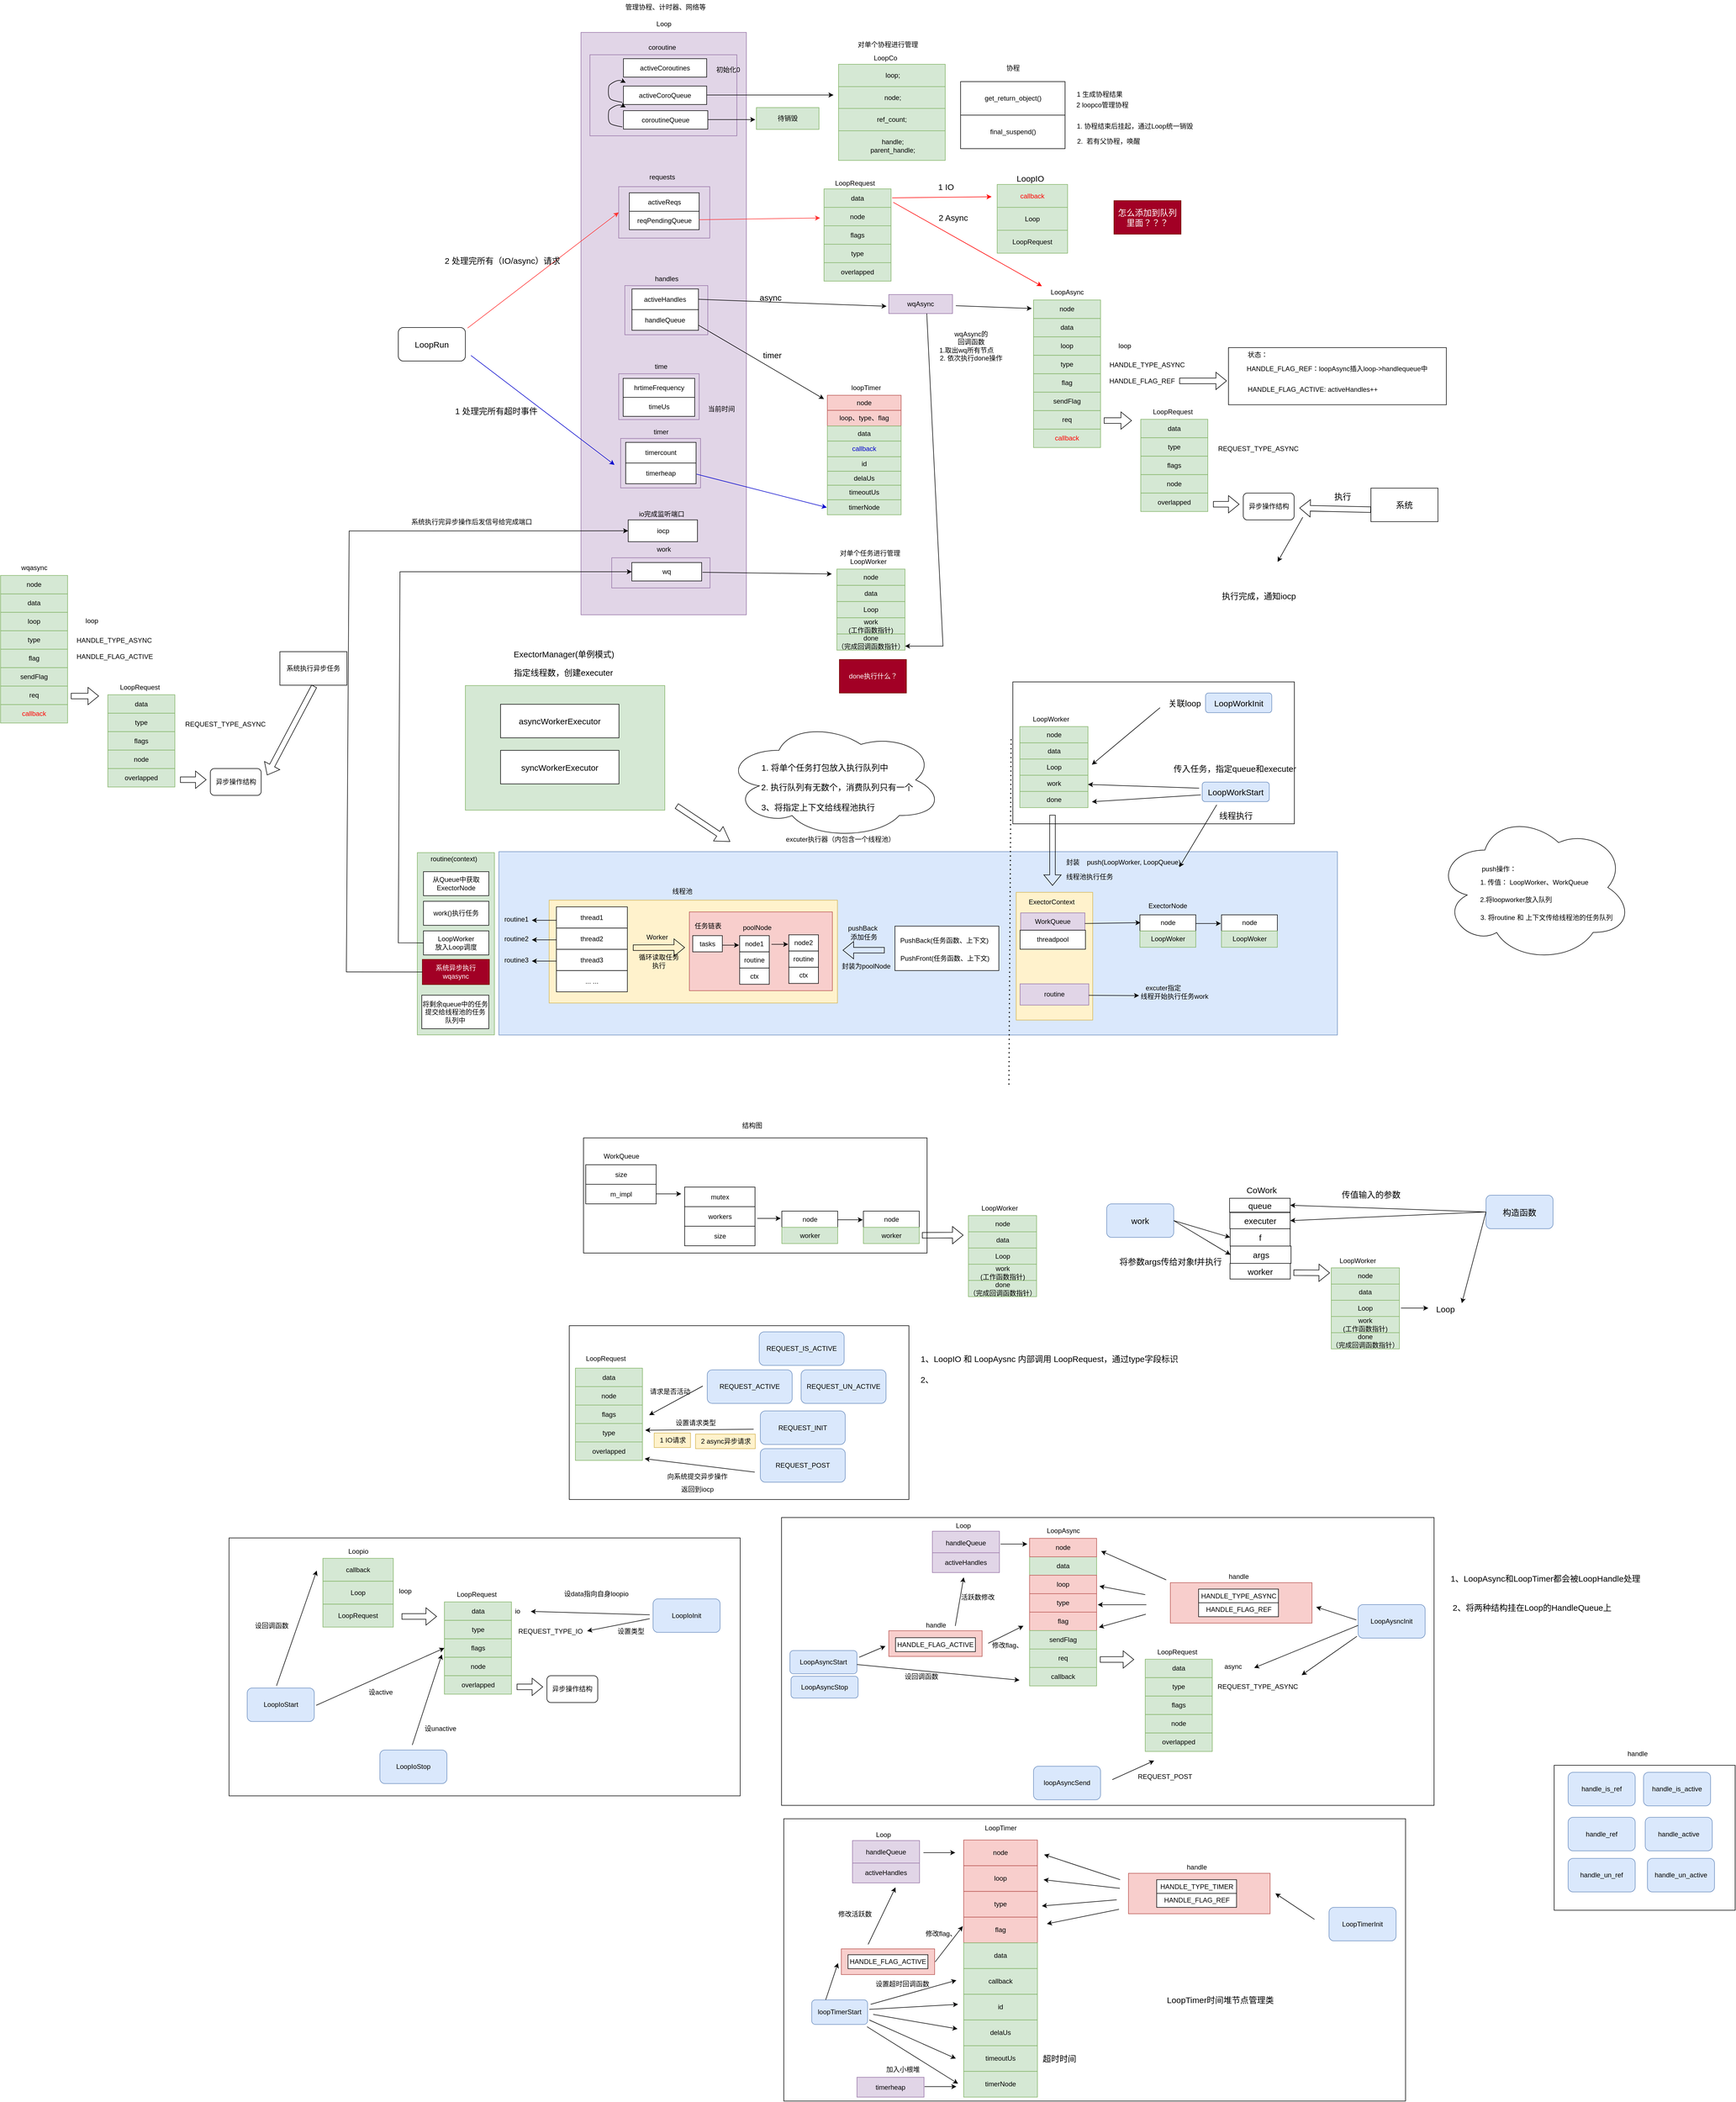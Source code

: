 <mxfile version="24.2.5" type="device">
  <diagram name="第 1 页" id="kDpwMAGy_JXWOYc4Z3X5">
    <mxGraphModel dx="2172" dy="1376" grid="0" gridSize="10" guides="1" tooltips="1" connect="1" arrows="1" fold="0" page="0" pageScale="1" pageWidth="827" pageHeight="1169" math="0" shadow="0">
      <root>
        <mxCell id="0" />
        <mxCell id="1" parent="0" />
        <mxCell id="Hm7bSxBGGL3MLhVtQ9wb-335" value="" style="whiteSpace=wrap;html=1;align=center;verticalAlign=middle;fontFamily=Helvetica;fontSize=15;fontColor=default;fillColor=none;gradientColor=none;" vertex="1" parent="1">
          <mxGeometry x="1010" y="578.12" width="504" height="253.88" as="geometry" />
        </mxCell>
        <mxCell id="Hm7bSxBGGL3MLhVtQ9wb-201" value="" style="whiteSpace=wrap;html=1;" vertex="1" parent="1">
          <mxGeometry x="600" y="2612.25" width="1113" height="505" as="geometry" />
        </mxCell>
        <mxCell id="Hm7bSxBGGL3MLhVtQ9wb-152" value="" style="whiteSpace=wrap;html=1;" vertex="1" parent="1">
          <mxGeometry x="1979" y="2516.5" width="324" height="259.38" as="geometry" />
        </mxCell>
        <mxCell id="Hm7bSxBGGL3MLhVtQ9wb-151" value="" style="whiteSpace=wrap;html=1;" vertex="1" parent="1">
          <mxGeometry x="596" y="2073.25" width="1168" height="515" as="geometry" />
        </mxCell>
        <mxCell id="Hm7bSxBGGL3MLhVtQ9wb-85" value="" style="whiteSpace=wrap;html=1;" vertex="1" parent="1">
          <mxGeometry x="-393" y="2109.75" width="915" height="461.5" as="geometry" />
        </mxCell>
        <mxCell id="Hm7bSxBGGL3MLhVtQ9wb-68" value="" style="whiteSpace=wrap;html=1;" vertex="1" parent="1">
          <mxGeometry x="216" y="1730" width="608" height="311" as="geometry" />
        </mxCell>
        <mxCell id="ej-Zh59PrubexaycehPU-132" value="" style="whiteSpace=wrap;html=1;" parent="1" vertex="1">
          <mxGeometry x="1396" y="-20" width="390" height="102.25" as="geometry" />
        </mxCell>
        <mxCell id="ej-Zh59PrubexaycehPU-112" value="" style="whiteSpace=wrap;html=1;fillColor=#d5e8d4;strokeColor=#82b366;" parent="1" vertex="1">
          <mxGeometry x="-56" y="883.61" width="138" height="326" as="geometry" />
        </mxCell>
        <mxCell id="ej-Zh59PrubexaycehPU-23" value="" style="whiteSpace=wrap;html=1;" parent="1" vertex="1">
          <mxGeometry x="241.5" y="1394" width="615" height="206" as="geometry" />
        </mxCell>
        <mxCell id="ej-Zh59PrubexaycehPU-4" value="" style="whiteSpace=wrap;html=1;fillColor=#dae8fc;strokeColor=#6c8ebf;" parent="1" vertex="1">
          <mxGeometry x="90" y="881.86" width="1501" height="328" as="geometry" />
        </mxCell>
        <mxCell id="ej-Zh59PrubexaycehPU-67" value="" style="whiteSpace=wrap;html=1;fillColor=#fff2cc;strokeColor=#d6b656;" parent="1" vertex="1">
          <mxGeometry x="1016" y="954.61" width="137" height="228.5" as="geometry" />
        </mxCell>
        <mxCell id="UM-xdD_IHaC8osSIvd0_-58" value="" style="whiteSpace=wrap;html=1;" parent="1" vertex="1">
          <mxGeometry x="799" y="1015.11" width="186" height="79.5" as="geometry" />
        </mxCell>
        <mxCell id="UM-xdD_IHaC8osSIvd0_-42" value="" style="whiteSpace=wrap;html=1;fillColor=#fff2cc;strokeColor=#d6b656;" parent="1" vertex="1">
          <mxGeometry x="180" y="968.61" width="516" height="184" as="geometry" />
        </mxCell>
        <mxCell id="UM-xdD_IHaC8osSIvd0_-47" value="" style="whiteSpace=wrap;html=1;fillColor=#f8cecc;strokeColor=#b85450;" parent="1" vertex="1">
          <mxGeometry x="431" y="989.61" width="256" height="141" as="geometry" />
        </mxCell>
        <mxCell id="OA_Rr2lVNBwTItIs_N7d-2" value="" style="whiteSpace=wrap;html=1;fillColor=#e1d5e7;strokeColor=#9673a6;" parent="1" vertex="1">
          <mxGeometry x="237" y="-584" width="296" height="1042" as="geometry" />
        </mxCell>
        <mxCell id="qptfLOysjQ_-md8SZlLQ-1" value="&lt;div&gt;&lt;span style=&quot;background-color: initial;&quot;&gt;;&amp;nbsp;&lt;/span&gt;&lt;br&gt;&lt;/div&gt;&lt;div&gt;&lt;br&gt;&lt;/div&gt;" style="whiteSpace=wrap;html=1;fillColor=#e1d5e7;strokeColor=#9673a6;" parent="1" vertex="1">
          <mxGeometry x="253" y="-544" width="263" height="145" as="geometry" />
        </mxCell>
        <mxCell id="qptfLOysjQ_-md8SZlLQ-2" value="Loop" style="text;html=1;align=center;verticalAlign=middle;resizable=0;points=[];autosize=1;strokeColor=none;fillColor=none;" parent="1" vertex="1">
          <mxGeometry x="362.5" y="-612" width="45" height="26" as="geometry" />
        </mxCell>
        <mxCell id="OA_Rr2lVNBwTItIs_N7d-1" value="coroutine" style="text;html=1;align=center;verticalAlign=middle;resizable=0;points=[];autosize=1;strokeColor=none;fillColor=none;" parent="1" vertex="1">
          <mxGeometry x="348" y="-570" width="67" height="26" as="geometry" />
        </mxCell>
        <mxCell id="OA_Rr2lVNBwTItIs_N7d-5" value="&amp;nbsp;LoopCo&lt;div&gt;&lt;br&gt;&lt;/div&gt;" style="text;html=1;align=center;verticalAlign=middle;resizable=0;points=[];autosize=1;strokeColor=none;fillColor=none;" parent="1" vertex="1">
          <mxGeometry x="748" y="-552" width="63" height="41" as="geometry" />
        </mxCell>
        <mxCell id="OA_Rr2lVNBwTItIs_N7d-6" value="管理协程、计时器、网络等" style="text;html=1;align=center;verticalAlign=middle;resizable=0;points=[];autosize=1;strokeColor=none;fillColor=none;" parent="1" vertex="1">
          <mxGeometry x="307" y="-642" width="162" height="26" as="geometry" />
        </mxCell>
        <mxCell id="OA_Rr2lVNBwTItIs_N7d-7" value="对单个协程进行管理" style="text;html=1;align=center;verticalAlign=middle;resizable=0;points=[];autosize=1;strokeColor=none;fillColor=none;" parent="1" vertex="1">
          <mxGeometry x="723" y="-575" width="126" height="26" as="geometry" />
        </mxCell>
        <mxCell id="2UoLOEMjMZglWUsTyc0v-1" value="activeCoroutines" style="whiteSpace=wrap;html=1;" parent="1" vertex="1">
          <mxGeometry x="313" y="-537" width="149" height="33" as="geometry" />
        </mxCell>
        <mxCell id="2UoLOEMjMZglWUsTyc0v-2" value="&lt;div&gt;&lt;span style=&quot;background-color: initial;&quot;&gt;activeCoroQueue&lt;/span&gt;&lt;br&gt;&lt;/div&gt;" style="whiteSpace=wrap;html=1;" parent="1" vertex="1">
          <mxGeometry x="313" y="-488" width="149" height="33" as="geometry" />
        </mxCell>
        <mxCell id="2UoLOEMjMZglWUsTyc0v-3" value="coroutineQueue" style="whiteSpace=wrap;html=1;" parent="1" vertex="1">
          <mxGeometry x="313" y="-444" width="151" height="33" as="geometry" />
        </mxCell>
        <mxCell id="2UoLOEMjMZglWUsTyc0v-4" value="" style="endArrow=classic;html=1;rounded=0;" parent="1" edge="1">
          <mxGeometry width="50" height="50" relative="1" as="geometry">
            <mxPoint x="462" y="-472" as="sourcePoint" />
            <mxPoint x="689" y="-472" as="targetPoint" />
          </mxGeometry>
        </mxCell>
        <mxCell id="2UoLOEMjMZglWUsTyc0v-5" value="" style="endArrow=classic;html=1;rounded=0;" parent="1" edge="1">
          <mxGeometry width="50" height="50" relative="1" as="geometry">
            <mxPoint x="464" y="-428" as="sourcePoint" />
            <mxPoint x="549" y="-428" as="targetPoint" />
          </mxGeometry>
        </mxCell>
        <mxCell id="2UoLOEMjMZglWUsTyc0v-8" value="初始化0" style="text;html=1;align=center;verticalAlign=middle;resizable=0;points=[];autosize=1;strokeColor=none;fillColor=none;" parent="1" vertex="1">
          <mxGeometry x="469" y="-530" width="61" height="26" as="geometry" />
        </mxCell>
        <mxCell id="2UoLOEMjMZglWUsTyc0v-10" value="" style="curved=1;endArrow=classic;html=1;rounded=0;" parent="1" edge="1">
          <mxGeometry width="50" height="50" relative="1" as="geometry">
            <mxPoint x="311" y="-459" as="sourcePoint" />
            <mxPoint x="317" y="-494" as="targetPoint" />
            <Array as="points">
              <mxPoint x="292" y="-462" />
              <mxPoint x="286" y="-469" />
              <mxPoint x="286" y="-485" />
              <mxPoint x="288" y="-491" />
              <mxPoint x="305" y="-500" />
            </Array>
          </mxGeometry>
        </mxCell>
        <mxCell id="2UoLOEMjMZglWUsTyc0v-13" value="" style="curved=1;endArrow=classic;html=1;rounded=0;" parent="1" edge="1">
          <mxGeometry width="50" height="50" relative="1" as="geometry">
            <mxPoint x="311" y="-415" as="sourcePoint" />
            <mxPoint x="317" y="-450" as="targetPoint" />
            <Array as="points">
              <mxPoint x="292" y="-418" />
              <mxPoint x="286" y="-425" />
              <mxPoint x="286" y="-441" />
              <mxPoint x="288" y="-447" />
              <mxPoint x="305" y="-456" />
            </Array>
          </mxGeometry>
        </mxCell>
        <mxCell id="UM-xdD_IHaC8osSIvd0_-3" value="&amp;nbsp;loop;" style="whiteSpace=wrap;html=1;fillColor=#d5e8d4;strokeColor=#82b366;" parent="1" vertex="1">
          <mxGeometry x="698" y="-527" width="191" height="40" as="geometry" />
        </mxCell>
        <mxCell id="UM-xdD_IHaC8osSIvd0_-4" value="&amp;nbsp;node;" style="whiteSpace=wrap;html=1;fillColor=#d5e8d4;strokeColor=#82b366;" parent="1" vertex="1">
          <mxGeometry x="698" y="-487" width="191" height="40" as="geometry" />
        </mxCell>
        <mxCell id="UM-xdD_IHaC8osSIvd0_-5" value="ref_count;" style="whiteSpace=wrap;html=1;fillColor=#d5e8d4;strokeColor=#82b366;" parent="1" vertex="1">
          <mxGeometry x="698" y="-448" width="191" height="40" as="geometry" />
        </mxCell>
        <mxCell id="UM-xdD_IHaC8osSIvd0_-8" value="&lt;div&gt;&amp;nbsp;handle;&lt;/div&gt;&lt;div&gt;&amp;nbsp;parent_handle;&lt;/div&gt;" style="whiteSpace=wrap;html=1;fillColor=#d5e8d4;strokeColor=#82b366;" parent="1" vertex="1">
          <mxGeometry x="698" y="-408" width="191" height="53" as="geometry" />
        </mxCell>
        <mxCell id="UM-xdD_IHaC8osSIvd0_-13" value="待销毁" style="whiteSpace=wrap;html=1;fillColor=#d5e8d4;strokeColor=#82b366;" parent="1" vertex="1">
          <mxGeometry x="551" y="-449.5" width="112" height="39" as="geometry" />
        </mxCell>
        <mxCell id="UM-xdD_IHaC8osSIvd0_-18" value="get_return_object()" style="whiteSpace=wrap;html=1;" parent="1" vertex="1">
          <mxGeometry x="916.5" y="-496" width="187" height="60" as="geometry" />
        </mxCell>
        <mxCell id="UM-xdD_IHaC8osSIvd0_-19" value="1 生成协程结果&lt;div&gt;&lt;br&gt;&lt;/div&gt;" style="text;html=1;align=center;verticalAlign=middle;resizable=0;points=[];autosize=1;strokeColor=none;fillColor=none;" parent="1" vertex="1">
          <mxGeometry x="1114.5" y="-486.5" width="100" height="41" as="geometry" />
        </mxCell>
        <mxCell id="UM-xdD_IHaC8osSIvd0_-20" value="2 loopco管理协程" style="text;html=1;align=center;verticalAlign=middle;resizable=0;points=[];autosize=1;strokeColor=none;fillColor=none;" parent="1" vertex="1">
          <mxGeometry x="1114.5" y="-467" width="111" height="26" as="geometry" />
        </mxCell>
        <mxCell id="UM-xdD_IHaC8osSIvd0_-22" value="final_suspend()" style="whiteSpace=wrap;html=1;" parent="1" vertex="1">
          <mxGeometry x="916.5" y="-436" width="187" height="60" as="geometry" />
        </mxCell>
        <mxCell id="UM-xdD_IHaC8osSIvd0_-23" value="1. 协程结束后挂起，通过Loop统一销毁&lt;div&gt;&lt;br&gt;&lt;/div&gt;" style="text;html=1;align=center;verticalAlign=middle;resizable=0;points=[];autosize=1;strokeColor=none;fillColor=none;" parent="1" vertex="1">
          <mxGeometry x="1114.5" y="-430" width="226" height="41" as="geometry" />
        </mxCell>
        <mxCell id="UM-xdD_IHaC8osSIvd0_-24" value="2.&amp;nbsp; 若有父协程，唤醒" style="text;html=1;align=center;verticalAlign=middle;resizable=0;points=[];autosize=1;strokeColor=none;fillColor=none;" parent="1" vertex="1">
          <mxGeometry x="1115.5" y="-402" width="131" height="26" as="geometry" />
        </mxCell>
        <mxCell id="UM-xdD_IHaC8osSIvd0_-26" value="协程" style="text;html=1;align=center;verticalAlign=middle;resizable=0;points=[];autosize=1;strokeColor=none;fillColor=none;" parent="1" vertex="1">
          <mxGeometry x="989" y="-533" width="42" height="26" as="geometry" />
        </mxCell>
        <mxCell id="UM-xdD_IHaC8osSIvd0_-27" value="线程池" style="text;html=1;align=center;verticalAlign=middle;resizable=0;points=[];autosize=1;strokeColor=none;fillColor=none;" parent="1" vertex="1">
          <mxGeometry x="391" y="939.61" width="54" height="26" as="geometry" />
        </mxCell>
        <mxCell id="UM-xdD_IHaC8osSIvd0_-28" value="thread1" style="whiteSpace=wrap;html=1;" parent="1" vertex="1">
          <mxGeometry x="193" y="980.61" width="127" height="38" as="geometry" />
        </mxCell>
        <mxCell id="UM-xdD_IHaC8osSIvd0_-29" value="thread2" style="whiteSpace=wrap;html=1;" parent="1" vertex="1">
          <mxGeometry x="193" y="1018.61" width="127" height="38" as="geometry" />
        </mxCell>
        <mxCell id="UM-xdD_IHaC8osSIvd0_-30" value="thread3" style="whiteSpace=wrap;html=1;" parent="1" vertex="1">
          <mxGeometry x="193" y="1056.61" width="127" height="38" as="geometry" />
        </mxCell>
        <mxCell id="UM-xdD_IHaC8osSIvd0_-31" value="... ..." style="whiteSpace=wrap;html=1;" parent="1" vertex="1">
          <mxGeometry x="193" y="1094.61" width="127" height="38" as="geometry" />
        </mxCell>
        <mxCell id="UM-xdD_IHaC8osSIvd0_-32" value="tasks" style="whiteSpace=wrap;html=1;" parent="1" vertex="1">
          <mxGeometry x="437" y="1032.11" width="53" height="29" as="geometry" />
        </mxCell>
        <mxCell id="UM-xdD_IHaC8osSIvd0_-33" value="node1" style="whiteSpace=wrap;html=1;" parent="1" vertex="1">
          <mxGeometry x="521" y="1032.11" width="53" height="29" as="geometry" />
        </mxCell>
        <mxCell id="UM-xdD_IHaC8osSIvd0_-34" value="" style="endArrow=classic;html=1;rounded=0;" parent="1" edge="1">
          <mxGeometry width="50" height="50" relative="1" as="geometry">
            <mxPoint x="490" y="1049.11" as="sourcePoint" />
            <mxPoint x="520" y="1049.11" as="targetPoint" />
          </mxGeometry>
        </mxCell>
        <mxCell id="UM-xdD_IHaC8osSIvd0_-35" value="poolNode" style="text;html=1;align=center;verticalAlign=middle;resizable=0;points=[];autosize=1;strokeColor=none;fillColor=none;" parent="1" vertex="1">
          <mxGeometry x="517" y="1004.61" width="69" height="26" as="geometry" />
        </mxCell>
        <mxCell id="UM-xdD_IHaC8osSIvd0_-36" value="routine" style="whiteSpace=wrap;html=1;" parent="1" vertex="1">
          <mxGeometry x="521" y="1061.11" width="53" height="29" as="geometry" />
        </mxCell>
        <mxCell id="UM-xdD_IHaC8osSIvd0_-37" value="ctx" style="whiteSpace=wrap;html=1;" parent="1" vertex="1">
          <mxGeometry x="521" y="1090.11" width="53" height="29" as="geometry" />
        </mxCell>
        <mxCell id="UM-xdD_IHaC8osSIvd0_-38" value="node2" style="whiteSpace=wrap;html=1;" parent="1" vertex="1">
          <mxGeometry x="609" y="1030.61" width="53" height="29" as="geometry" />
        </mxCell>
        <mxCell id="UM-xdD_IHaC8osSIvd0_-39" value="" style="endArrow=classic;html=1;rounded=0;" parent="1" edge="1">
          <mxGeometry width="50" height="50" relative="1" as="geometry">
            <mxPoint x="578" y="1047.61" as="sourcePoint" />
            <mxPoint x="608" y="1047.61" as="targetPoint" />
          </mxGeometry>
        </mxCell>
        <mxCell id="UM-xdD_IHaC8osSIvd0_-40" value="routine" style="whiteSpace=wrap;html=1;" parent="1" vertex="1">
          <mxGeometry x="609" y="1059.61" width="53" height="29" as="geometry" />
        </mxCell>
        <mxCell id="UM-xdD_IHaC8osSIvd0_-41" value="ctx" style="whiteSpace=wrap;html=1;" parent="1" vertex="1">
          <mxGeometry x="609" y="1088.61" width="53" height="29" as="geometry" />
        </mxCell>
        <mxCell id="UM-xdD_IHaC8osSIvd0_-44" value="" style="shape=flexArrow;endArrow=classic;html=1;rounded=0;" parent="1" edge="1">
          <mxGeometry width="50" height="50" relative="1" as="geometry">
            <mxPoint x="330" y="1053.61" as="sourcePoint" />
            <mxPoint x="423" y="1053.33" as="targetPoint" />
          </mxGeometry>
        </mxCell>
        <mxCell id="UM-xdD_IHaC8osSIvd0_-45" value="Worker" style="text;html=1;align=center;verticalAlign=middle;resizable=0;points=[];autosize=1;strokeColor=none;fillColor=none;" parent="1" vertex="1">
          <mxGeometry x="345" y="1021.61" width="56" height="26" as="geometry" />
        </mxCell>
        <mxCell id="UM-xdD_IHaC8osSIvd0_-46" value="循环读取任务&lt;div&gt;执行&lt;/div&gt;" style="text;html=1;align=center;verticalAlign=middle;resizable=0;points=[];autosize=1;strokeColor=none;fillColor=none;" parent="1" vertex="1">
          <mxGeometry x="331" y="1057.11" width="90" height="41" as="geometry" />
        </mxCell>
        <mxCell id="UM-xdD_IHaC8osSIvd0_-48" value="" style="endArrow=classic;html=1;rounded=0;" parent="1" edge="1">
          <mxGeometry width="50" height="50" relative="1" as="geometry">
            <mxPoint x="193" y="1004.61" as="sourcePoint" />
            <mxPoint x="149" y="1004.61" as="targetPoint" />
          </mxGeometry>
        </mxCell>
        <mxCell id="UM-xdD_IHaC8osSIvd0_-49" value="routine1" style="text;html=1;align=center;verticalAlign=middle;resizable=0;points=[];autosize=1;strokeColor=none;fillColor=none;" parent="1" vertex="1">
          <mxGeometry x="90" y="989.61" width="61" height="26" as="geometry" />
        </mxCell>
        <mxCell id="UM-xdD_IHaC8osSIvd0_-50" value="" style="endArrow=classic;html=1;rounded=0;" parent="1" edge="1">
          <mxGeometry width="50" height="50" relative="1" as="geometry">
            <mxPoint x="193" y="1039.61" as="sourcePoint" />
            <mxPoint x="149" y="1039.61" as="targetPoint" />
          </mxGeometry>
        </mxCell>
        <mxCell id="UM-xdD_IHaC8osSIvd0_-51" value="routine2" style="text;html=1;align=center;verticalAlign=middle;resizable=0;points=[];autosize=1;strokeColor=none;fillColor=none;" parent="1" vertex="1">
          <mxGeometry x="90" y="1024.61" width="61" height="26" as="geometry" />
        </mxCell>
        <mxCell id="UM-xdD_IHaC8osSIvd0_-52" value="" style="endArrow=classic;html=1;rounded=0;" parent="1" edge="1">
          <mxGeometry width="50" height="50" relative="1" as="geometry">
            <mxPoint x="193" y="1077.61" as="sourcePoint" />
            <mxPoint x="149" y="1077.61" as="targetPoint" />
          </mxGeometry>
        </mxCell>
        <mxCell id="UM-xdD_IHaC8osSIvd0_-53" value="routine3" style="text;html=1;align=center;verticalAlign=middle;resizable=0;points=[];autosize=1;strokeColor=none;fillColor=none;" parent="1" vertex="1">
          <mxGeometry x="90" y="1062.61" width="61" height="26" as="geometry" />
        </mxCell>
        <mxCell id="UM-xdD_IHaC8osSIvd0_-54" value="" style="shape=flexArrow;endArrow=classic;html=1;rounded=0;" parent="1" edge="1">
          <mxGeometry width="50" height="50" relative="1" as="geometry">
            <mxPoint x="780.5" y="1058.11" as="sourcePoint" />
            <mxPoint x="705.5" y="1058.11" as="targetPoint" />
          </mxGeometry>
        </mxCell>
        <mxCell id="UM-xdD_IHaC8osSIvd0_-55" value="PushBack(任务函数、上下文)" style="text;html=1;align=center;verticalAlign=middle;resizable=0;points=[];autosize=1;strokeColor=none;fillColor=none;" parent="1" vertex="1">
          <mxGeometry x="799" y="1027.61" width="176" height="26" as="geometry" />
        </mxCell>
        <mxCell id="UM-xdD_IHaC8osSIvd0_-56" value="PushFront(任务函数、上下文)" style="text;html=1;align=center;verticalAlign=middle;resizable=0;points=[];autosize=1;strokeColor=none;fillColor=none;" parent="1" vertex="1">
          <mxGeometry x="799" y="1059.61" width="177" height="26" as="geometry" />
        </mxCell>
        <mxCell id="UM-xdD_IHaC8osSIvd0_-57" value="添加任务" style="text;html=1;align=center;verticalAlign=middle;resizable=0;points=[];autosize=1;strokeColor=none;fillColor=none;" parent="1" vertex="1">
          <mxGeometry x="710" y="1021.61" width="66" height="26" as="geometry" />
        </mxCell>
        <mxCell id="UM-xdD_IHaC8osSIvd0_-60" value="封装为poolNode" style="text;html=1;align=center;verticalAlign=middle;resizable=0;points=[];autosize=1;strokeColor=none;fillColor=none;" parent="1" vertex="1">
          <mxGeometry x="694" y="1073.61" width="105" height="26" as="geometry" />
        </mxCell>
        <mxCell id="UM-xdD_IHaC8osSIvd0_-61" value="done" style="whiteSpace=wrap;html=1;fillColor=#d5e8d4;strokeColor=#82b366;" parent="1" vertex="1">
          <mxGeometry x="1022.5" y="774.07" width="122" height="29" as="geometry" />
        </mxCell>
        <mxCell id="UM-xdD_IHaC8osSIvd0_-62" value="work" style="whiteSpace=wrap;html=1;fillColor=#d5e8d4;strokeColor=#82b366;" parent="1" vertex="1">
          <mxGeometry x="1022.5" y="745.07" width="122" height="29" as="geometry" />
        </mxCell>
        <mxCell id="UM-xdD_IHaC8osSIvd0_-63" value="Loop" style="whiteSpace=wrap;html=1;fillColor=#d5e8d4;strokeColor=#82b366;" parent="1" vertex="1">
          <mxGeometry x="1022.5" y="716.07" width="122" height="29" as="geometry" />
        </mxCell>
        <mxCell id="UM-xdD_IHaC8osSIvd0_-64" value="data" style="whiteSpace=wrap;html=1;fillColor=#d5e8d4;strokeColor=#82b366;" parent="1" vertex="1">
          <mxGeometry x="1022.5" y="687.07" width="122" height="29" as="geometry" />
        </mxCell>
        <mxCell id="UM-xdD_IHaC8osSIvd0_-65" value="node" style="whiteSpace=wrap;html=1;fillColor=#d5e8d4;strokeColor=#82b366;" parent="1" vertex="1">
          <mxGeometry x="1022.5" y="658.07" width="122" height="29" as="geometry" />
        </mxCell>
        <mxCell id="UM-xdD_IHaC8osSIvd0_-68" value="LoopWorker" style="text;html=1;align=center;verticalAlign=middle;resizable=0;points=[];autosize=1;strokeColor=none;fillColor=none;" parent="1" vertex="1">
          <mxGeometry x="1036.5" y="632.07" width="83" height="26" as="geometry" />
        </mxCell>
        <mxCell id="UM-xdD_IHaC8osSIvd0_-72" value="" style="shape=flexArrow;endArrow=classic;html=1;rounded=0;" parent="1" edge="1">
          <mxGeometry width="50" height="50" relative="1" as="geometry">
            <mxPoint x="1081" y="816" as="sourcePoint" />
            <mxPoint x="1081" y="942.86" as="targetPoint" />
          </mxGeometry>
        </mxCell>
        <mxCell id="UM-xdD_IHaC8osSIvd0_-74" value="&lt;div&gt;ExectorNode&lt;/div&gt;" style="text;html=1;align=center;verticalAlign=middle;resizable=0;points=[];autosize=1;strokeColor=none;fillColor=none;" parent="1" vertex="1">
          <mxGeometry x="1243" y="966.36" width="87" height="26" as="geometry" />
        </mxCell>
        <mxCell id="UM-xdD_IHaC8osSIvd0_-77" value="ExectorContext" style="text;html=1;align=center;verticalAlign=middle;resizable=0;points=[];autosize=1;strokeColor=none;fillColor=none;" parent="1" vertex="1">
          <mxGeometry x="1028.5" y="958.86" width="100" height="26" as="geometry" />
        </mxCell>
        <mxCell id="UM-xdD_IHaC8osSIvd0_-78" value="WorkQueue" style="whiteSpace=wrap;html=1;fillColor=#e1d5e7;strokeColor=#9673a6;" parent="1" vertex="1">
          <mxGeometry x="1024" y="991.36" width="115" height="31" as="geometry" />
        </mxCell>
        <mxCell id="UM-xdD_IHaC8osSIvd0_-79" value="threadpool" style="whiteSpace=wrap;html=1;" parent="1" vertex="1">
          <mxGeometry x="1023" y="1022.36" width="117" height="34" as="geometry" />
        </mxCell>
        <mxCell id="UM-xdD_IHaC8osSIvd0_-80" value="封装" style="text;html=1;align=center;verticalAlign=middle;resizable=0;points=[];autosize=1;strokeColor=none;fillColor=none;" parent="1" vertex="1">
          <mxGeometry x="1096" y="887.86" width="42" height="26" as="geometry" />
        </mxCell>
        <mxCell id="UM-xdD_IHaC8osSIvd0_-81" value="node" style="whiteSpace=wrap;html=1;" parent="1" vertex="1">
          <mxGeometry x="1237.5" y="994.86" width="100" height="29" as="geometry" />
        </mxCell>
        <mxCell id="UM-xdD_IHaC8osSIvd0_-82" value="LoopWoker" style="whiteSpace=wrap;html=1;fillColor=#d5e8d4;strokeColor=#82b366;" parent="1" vertex="1">
          <mxGeometry x="1237.5" y="1023.86" width="100" height="29" as="geometry" />
        </mxCell>
        <mxCell id="UM-xdD_IHaC8osSIvd0_-83" value="" style="endArrow=classic;html=1;rounded=0;" parent="1" edge="1">
          <mxGeometry width="50" height="50" relative="1" as="geometry">
            <mxPoint x="1139" y="1010.36" as="sourcePoint" />
            <mxPoint x="1238.5" y="1008.86" as="targetPoint" />
          </mxGeometry>
        </mxCell>
        <mxCell id="UM-xdD_IHaC8osSIvd0_-84" value="node" style="whiteSpace=wrap;html=1;" parent="1" vertex="1">
          <mxGeometry x="1383.5" y="994.86" width="100" height="29" as="geometry" />
        </mxCell>
        <mxCell id="UM-xdD_IHaC8osSIvd0_-85" value="LoopWoker" style="whiteSpace=wrap;html=1;fillColor=#d5e8d4;strokeColor=#82b366;" parent="1" vertex="1">
          <mxGeometry x="1383.5" y="1023.86" width="100" height="29" as="geometry" />
        </mxCell>
        <mxCell id="UM-xdD_IHaC8osSIvd0_-86" value="" style="endArrow=classic;html=1;rounded=0;" parent="1" edge="1">
          <mxGeometry width="50" height="50" relative="1" as="geometry">
            <mxPoint x="1337.5" y="1010.36" as="sourcePoint" />
            <mxPoint x="1382.5" y="1010.36" as="targetPoint" />
          </mxGeometry>
        </mxCell>
        <mxCell id="ej-Zh59PrubexaycehPU-5" value="&amp;nbsp;" style="text;html=1;align=center;verticalAlign=middle;resizable=0;points=[];autosize=1;strokeColor=none;fillColor=none;" parent="1" vertex="1">
          <mxGeometry x="615" y="833.61" width="21" height="26" as="geometry" />
        </mxCell>
        <mxCell id="ej-Zh59PrubexaycehPU-6" value="excuter执行器（内包含一个线程池）" style="text;html=1;align=center;verticalAlign=middle;resizable=0;points=[];autosize=1;strokeColor=none;fillColor=none;" parent="1" vertex="1">
          <mxGeometry x="594" y="847.36" width="213" height="26" as="geometry" />
        </mxCell>
        <mxCell id="ej-Zh59PrubexaycehPU-7" value="push(LoopWorker, LoopQueue)" style="text;html=1;align=center;verticalAlign=middle;resizable=0;points=[];autosize=1;strokeColor=none;fillColor=none;" parent="1" vertex="1">
          <mxGeometry x="1133" y="887.86" width="186" height="26" as="geometry" />
        </mxCell>
        <mxCell id="ej-Zh59PrubexaycehPU-9" value="WorkQueue" style="text;html=1;align=center;verticalAlign=middle;resizable=0;points=[];autosize=1;strokeColor=none;fillColor=none;" parent="1" vertex="1">
          <mxGeometry x="268" y="1414.25" width="82" height="26" as="geometry" />
        </mxCell>
        <mxCell id="ej-Zh59PrubexaycehPU-11" value="size" style="whiteSpace=wrap;html=1;" parent="1" vertex="1">
          <mxGeometry x="245.5" y="1442" width="126" height="35" as="geometry" />
        </mxCell>
        <mxCell id="ej-Zh59PrubexaycehPU-12" value="m_impl" style="whiteSpace=wrap;html=1;" parent="1" vertex="1">
          <mxGeometry x="245.5" y="1477" width="126" height="35" as="geometry" />
        </mxCell>
        <mxCell id="ej-Zh59PrubexaycehPU-13" value="" style="endArrow=classic;html=1;rounded=0;" parent="1" edge="1">
          <mxGeometry width="50" height="50" relative="1" as="geometry">
            <mxPoint x="371.5" y="1494.08" as="sourcePoint" />
            <mxPoint x="416.5" y="1494.08" as="targetPoint" />
          </mxGeometry>
        </mxCell>
        <mxCell id="ej-Zh59PrubexaycehPU-14" value="mutex" style="whiteSpace=wrap;html=1;" parent="1" vertex="1">
          <mxGeometry x="422.5" y="1482" width="126" height="35" as="geometry" />
        </mxCell>
        <mxCell id="ej-Zh59PrubexaycehPU-15" value="workers" style="whiteSpace=wrap;html=1;" parent="1" vertex="1">
          <mxGeometry x="422.5" y="1517" width="126" height="35" as="geometry" />
        </mxCell>
        <mxCell id="ej-Zh59PrubexaycehPU-16" value="size" style="whiteSpace=wrap;html=1;" parent="1" vertex="1">
          <mxGeometry x="422.5" y="1552" width="126" height="35" as="geometry" />
        </mxCell>
        <mxCell id="ej-Zh59PrubexaycehPU-17" value="" style="endArrow=classic;html=1;rounded=0;" parent="1" edge="1">
          <mxGeometry width="50" height="50" relative="1" as="geometry">
            <mxPoint x="552.5" y="1538" as="sourcePoint" />
            <mxPoint x="594.5" y="1538" as="targetPoint" />
          </mxGeometry>
        </mxCell>
        <mxCell id="ej-Zh59PrubexaycehPU-18" value="node" style="whiteSpace=wrap;html=1;" parent="1" vertex="1">
          <mxGeometry x="596.5" y="1525" width="100" height="29" as="geometry" />
        </mxCell>
        <mxCell id="ej-Zh59PrubexaycehPU-19" value="worker" style="whiteSpace=wrap;html=1;fillColor=#d5e8d4;strokeColor=#82b366;" parent="1" vertex="1">
          <mxGeometry x="596.5" y="1554" width="100" height="29" as="geometry" />
        </mxCell>
        <mxCell id="ej-Zh59PrubexaycehPU-20" value="node" style="whiteSpace=wrap;html=1;" parent="1" vertex="1">
          <mxGeometry x="742.5" y="1525" width="100" height="29" as="geometry" />
        </mxCell>
        <mxCell id="ej-Zh59PrubexaycehPU-21" value="worker" style="whiteSpace=wrap;html=1;fillColor=#d5e8d4;strokeColor=#82b366;" parent="1" vertex="1">
          <mxGeometry x="742.5" y="1554" width="100" height="29" as="geometry" />
        </mxCell>
        <mxCell id="ej-Zh59PrubexaycehPU-22" value="" style="endArrow=classic;html=1;rounded=0;" parent="1" edge="1">
          <mxGeometry width="50" height="50" relative="1" as="geometry">
            <mxPoint x="696.5" y="1540.5" as="sourcePoint" />
            <mxPoint x="741.5" y="1540.5" as="targetPoint" />
          </mxGeometry>
        </mxCell>
        <mxCell id="ej-Zh59PrubexaycehPU-24" value="done&lt;div&gt;（完成回调函数指针）&lt;/div&gt;" style="whiteSpace=wrap;html=1;fillColor=#d5e8d4;strokeColor=#82b366;" parent="1" vertex="1">
          <mxGeometry x="930.5" y="1649" width="122" height="29" as="geometry" />
        </mxCell>
        <mxCell id="ej-Zh59PrubexaycehPU-25" value="work&lt;div&gt;(工作函数指针)&lt;/div&gt;" style="whiteSpace=wrap;html=1;fillColor=#d5e8d4;strokeColor=#82b366;" parent="1" vertex="1">
          <mxGeometry x="930.5" y="1620" width="122" height="29" as="geometry" />
        </mxCell>
        <mxCell id="ej-Zh59PrubexaycehPU-26" value="Loop" style="whiteSpace=wrap;html=1;fillColor=#d5e8d4;strokeColor=#82b366;" parent="1" vertex="1">
          <mxGeometry x="930.5" y="1591" width="122" height="29" as="geometry" />
        </mxCell>
        <mxCell id="ej-Zh59PrubexaycehPU-27" value="data" style="whiteSpace=wrap;html=1;fillColor=#d5e8d4;strokeColor=#82b366;" parent="1" vertex="1">
          <mxGeometry x="930.5" y="1562" width="122" height="29" as="geometry" />
        </mxCell>
        <mxCell id="ej-Zh59PrubexaycehPU-28" value="node" style="whiteSpace=wrap;html=1;fillColor=#d5e8d4;strokeColor=#82b366;" parent="1" vertex="1">
          <mxGeometry x="930.5" y="1533" width="122" height="29" as="geometry" />
        </mxCell>
        <mxCell id="ej-Zh59PrubexaycehPU-31" value="LoopWorker" style="text;html=1;align=center;verticalAlign=middle;resizable=0;points=[];autosize=1;strokeColor=none;fillColor=none;" parent="1" vertex="1">
          <mxGeometry x="944.5" y="1507" width="83" height="26" as="geometry" />
        </mxCell>
        <mxCell id="ej-Zh59PrubexaycehPU-32" value="" style="shape=flexArrow;endArrow=classic;html=1;rounded=0;" parent="1" edge="1">
          <mxGeometry width="50" height="50" relative="1" as="geometry">
            <mxPoint x="847.5" y="1568.21" as="sourcePoint" />
            <mxPoint x="921.5" y="1568" as="targetPoint" />
          </mxGeometry>
        </mxCell>
        <mxCell id="ej-Zh59PrubexaycehPU-33" value="结构图" style="text;html=1;align=center;verticalAlign=middle;resizable=0;points=[];autosize=1;strokeColor=none;fillColor=none;" parent="1" vertex="1">
          <mxGeometry x="515.5" y="1359" width="54" height="26" as="geometry" />
        </mxCell>
        <mxCell id="ej-Zh59PrubexaycehPU-37" value="" style="whiteSpace=wrap;html=1;fillColor=#e1d5e7;strokeColor=#9673a6;" parent="1" vertex="1">
          <mxGeometry x="292" y="356" width="176" height="54" as="geometry" />
        </mxCell>
        <mxCell id="ej-Zh59PrubexaycehPU-34" value="wq" style="whiteSpace=wrap;html=1;" parent="1" vertex="1">
          <mxGeometry x="328" y="364.5" width="125" height="33" as="geometry" />
        </mxCell>
        <mxCell id="ej-Zh59PrubexaycehPU-38" value="work" style="text;html=1;align=center;verticalAlign=middle;resizable=0;points=[];autosize=1;strokeColor=none;fillColor=none;" parent="1" vertex="1">
          <mxGeometry x="363.5" y="327.5" width="43" height="26" as="geometry" />
        </mxCell>
        <mxCell id="ej-Zh59PrubexaycehPU-47" value="done&lt;div&gt;（完成回调函数指针）&lt;/div&gt;" style="whiteSpace=wrap;html=1;fillColor=#d5e8d4;strokeColor=#82b366;" parent="1" vertex="1">
          <mxGeometry x="695" y="492.26" width="122" height="29" as="geometry" />
        </mxCell>
        <mxCell id="ej-Zh59PrubexaycehPU-48" value="work&lt;div&gt;(工作函数指针)&lt;/div&gt;" style="whiteSpace=wrap;html=1;fillColor=#d5e8d4;strokeColor=#82b366;" parent="1" vertex="1">
          <mxGeometry x="695" y="463.26" width="122" height="29" as="geometry" />
        </mxCell>
        <mxCell id="ej-Zh59PrubexaycehPU-49" value="Loop" style="whiteSpace=wrap;html=1;fillColor=#d5e8d4;strokeColor=#82b366;" parent="1" vertex="1">
          <mxGeometry x="695" y="434.26" width="122" height="29" as="geometry" />
        </mxCell>
        <mxCell id="ej-Zh59PrubexaycehPU-50" value="data" style="whiteSpace=wrap;html=1;fillColor=#d5e8d4;strokeColor=#82b366;" parent="1" vertex="1">
          <mxGeometry x="695" y="405.26" width="122" height="29" as="geometry" />
        </mxCell>
        <mxCell id="ej-Zh59PrubexaycehPU-51" value="node" style="whiteSpace=wrap;html=1;fillColor=#d5e8d4;strokeColor=#82b366;" parent="1" vertex="1">
          <mxGeometry x="695" y="376.26" width="122" height="29" as="geometry" />
        </mxCell>
        <mxCell id="ej-Zh59PrubexaycehPU-54" value="LoopWorker" style="text;html=1;align=center;verticalAlign=middle;resizable=0;points=[];autosize=1;strokeColor=none;fillColor=none;" parent="1" vertex="1">
          <mxGeometry x="709" y="350.26" width="83" height="26" as="geometry" />
        </mxCell>
        <mxCell id="ej-Zh59PrubexaycehPU-55" value="" style="endArrow=classic;html=1;rounded=0;exitX=1;exitY=0.75;exitDx=0;exitDy=0;" parent="1" edge="1">
          <mxGeometry width="50" height="50" relative="1" as="geometry">
            <mxPoint x="454.5" y="382.0" as="sourcePoint" />
            <mxPoint x="686" y="385" as="targetPoint" />
          </mxGeometry>
        </mxCell>
        <mxCell id="ej-Zh59PrubexaycehPU-63" value="对单个任务进行管理" style="text;html=1;align=center;verticalAlign=middle;resizable=0;points=[];autosize=1;strokeColor=none;fillColor=none;" parent="1" vertex="1">
          <mxGeometry x="691" y="335.26" width="126" height="26" as="geometry" />
        </mxCell>
        <mxCell id="ej-Zh59PrubexaycehPU-64" value="任务链表" style="text;html=1;align=center;verticalAlign=middle;resizable=0;points=[];autosize=1;strokeColor=none;fillColor=none;" parent="1" vertex="1">
          <mxGeometry x="431" y="1001.61" width="66" height="26" as="geometry" />
        </mxCell>
        <mxCell id="ej-Zh59PrubexaycehPU-65" value="pushBack" style="text;html=1;align=center;verticalAlign=middle;resizable=0;points=[];autosize=1;strokeColor=none;fillColor=none;" parent="1" vertex="1">
          <mxGeometry x="705" y="1006.11" width="71" height="26" as="geometry" />
        </mxCell>
        <mxCell id="ej-Zh59PrubexaycehPU-66" value="routine" style="whiteSpace=wrap;html=1;fillColor=#e1d5e7;strokeColor=#9673a6;" parent="1" vertex="1">
          <mxGeometry x="1023" y="1118.36" width="123" height="38" as="geometry" />
        </mxCell>
        <mxCell id="ej-Zh59PrubexaycehPU-68" value="" style="endArrow=none;dashed=1;html=1;dashPattern=1 3;strokeWidth=2;rounded=0;" parent="1" edge="1">
          <mxGeometry width="50" height="50" relative="1" as="geometry">
            <mxPoint x="1003" y="1298.61" as="sourcePoint" />
            <mxPoint x="1007" y="678" as="targetPoint" />
          </mxGeometry>
        </mxCell>
        <mxCell id="ej-Zh59PrubexaycehPU-70" value="LoopAsync" style="text;html=1;align=center;verticalAlign=middle;resizable=0;points=[];autosize=1;" parent="1" vertex="1">
          <mxGeometry x="1068.5" y="-132" width="77" height="26" as="geometry" />
        </mxCell>
        <mxCell id="ej-Zh59PrubexaycehPU-71" value="data" style="whiteSpace=wrap;html=1;fillColor=#d5e8d4;strokeColor=#82b366;" parent="1" vertex="1">
          <mxGeometry x="1047" y="-72.25" width="120" height="33" as="geometry" />
        </mxCell>
        <mxCell id="ej-Zh59PrubexaycehPU-72" value="loop" style="whiteSpace=wrap;html=1;fillColor=#d5e8d4;strokeColor=#82b366;" parent="1" vertex="1">
          <mxGeometry x="1047" y="-39.25" width="120" height="33" as="geometry" />
        </mxCell>
        <mxCell id="ej-Zh59PrubexaycehPU-73" value="type" style="whiteSpace=wrap;html=1;fillColor=#d5e8d4;strokeColor=#82b366;" parent="1" vertex="1">
          <mxGeometry x="1047" y="-6.25" width="120" height="33" as="geometry" />
        </mxCell>
        <mxCell id="ej-Zh59PrubexaycehPU-74" value="flag" style="whiteSpace=wrap;html=1;fillColor=#d5e8d4;strokeColor=#82b366;" parent="1" vertex="1">
          <mxGeometry x="1047" y="26.75" width="120" height="33" as="geometry" />
        </mxCell>
        <mxCell id="ej-Zh59PrubexaycehPU-75" value="node" style="whiteSpace=wrap;html=1;fillColor=#d5e8d4;strokeColor=#82b366;" parent="1" vertex="1">
          <mxGeometry x="1047" y="-105.25" width="120" height="33" as="geometry" />
        </mxCell>
        <mxCell id="ej-Zh59PrubexaycehPU-76" value="&lt;font color=&quot;#ff0000&quot;&gt;callback&lt;/font&gt;" style="whiteSpace=wrap;html=1;fillColor=#d5e8d4;strokeColor=#82b366;" parent="1" vertex="1">
          <mxGeometry x="1047" y="125.75" width="120" height="33" as="geometry" />
        </mxCell>
        <mxCell id="ej-Zh59PrubexaycehPU-77" value="sendFlag" style="whiteSpace=wrap;html=1;fillColor=#d5e8d4;strokeColor=#82b366;" parent="1" vertex="1">
          <mxGeometry x="1047" y="59.75" width="120" height="33" as="geometry" />
        </mxCell>
        <mxCell id="ej-Zh59PrubexaycehPU-78" value="req" style="whiteSpace=wrap;html=1;fillColor=#d5e8d4;strokeColor=#82b366;" parent="1" vertex="1">
          <mxGeometry x="1047" y="92.75" width="120" height="33" as="geometry" />
        </mxCell>
        <mxCell id="ej-Zh59PrubexaycehPU-79" value="data" style="whiteSpace=wrap;html=1;fillColor=#d5e8d4;strokeColor=#82b366;" parent="1" vertex="1">
          <mxGeometry x="1239" y="108.25" width="120" height="33" as="geometry" />
        </mxCell>
        <mxCell id="ej-Zh59PrubexaycehPU-80" value="type" style="whiteSpace=wrap;html=1;fillColor=#d5e8d4;strokeColor=#82b366;" parent="1" vertex="1">
          <mxGeometry x="1239" y="141.25" width="120" height="33" as="geometry" />
        </mxCell>
        <mxCell id="ej-Zh59PrubexaycehPU-81" value="flags" style="whiteSpace=wrap;html=1;fillColor=#d5e8d4;strokeColor=#82b366;" parent="1" vertex="1">
          <mxGeometry x="1239" y="174.25" width="120" height="33" as="geometry" />
        </mxCell>
        <mxCell id="ej-Zh59PrubexaycehPU-82" value="node" style="whiteSpace=wrap;html=1;fillColor=#d5e8d4;strokeColor=#82b366;" parent="1" vertex="1">
          <mxGeometry x="1239" y="207.25" width="120" height="33" as="geometry" />
        </mxCell>
        <mxCell id="ej-Zh59PrubexaycehPU-83" value="overlapped" style="whiteSpace=wrap;html=1;fillColor=#d5e8d4;strokeColor=#82b366;" parent="1" vertex="1">
          <mxGeometry x="1239" y="240.25" width="120" height="33" as="geometry" />
        </mxCell>
        <mxCell id="ej-Zh59PrubexaycehPU-84" value="LoopRequest" style="text;html=1;align=center;verticalAlign=middle;resizable=0;points=[];autosize=1;" parent="1" vertex="1">
          <mxGeometry x="1251.5" y="82.25" width="89" height="26" as="geometry" />
        </mxCell>
        <mxCell id="ej-Zh59PrubexaycehPU-87" value="" style="whiteSpace=wrap;html=1;fillColor=#e1d5e7;strokeColor=#9673a6;" parent="1" vertex="1">
          <mxGeometry x="304.5" y="-308" width="163" height="92" as="geometry" />
        </mxCell>
        <mxCell id="ej-Zh59PrubexaycehPU-85" value="activeReqs" style="whiteSpace=wrap;html=1;" parent="1" vertex="1">
          <mxGeometry x="323.5" y="-297" width="125" height="33" as="geometry" />
        </mxCell>
        <mxCell id="ej-Zh59PrubexaycehPU-86" value="reqPendingQueue" style="whiteSpace=wrap;html=1;" parent="1" vertex="1">
          <mxGeometry x="323.5" y="-264" width="125" height="33" as="geometry" />
        </mxCell>
        <mxCell id="ej-Zh59PrubexaycehPU-88" value="requests" style="text;html=1;align=center;verticalAlign=middle;resizable=0;points=[];autosize=1;strokeColor=none;fillColor=none;" parent="1" vertex="1">
          <mxGeometry x="349.5" y="-338" width="64" height="26" as="geometry" />
        </mxCell>
        <mxCell id="ej-Zh59PrubexaycehPU-89" value="" style="shape=flexArrow;endArrow=classic;html=1;rounded=0;" parent="1" edge="1">
          <mxGeometry width="50" height="50" relative="1" as="geometry">
            <mxPoint x="1173" y="110.5" as="sourcePoint" />
            <mxPoint x="1223" y="110.5" as="targetPoint" />
          </mxGeometry>
        </mxCell>
        <mxCell id="ej-Zh59PrubexaycehPU-90" value="" style="shape=flexArrow;endArrow=classic;html=1;rounded=0;" parent="1" edge="1">
          <mxGeometry width="50" height="50" relative="1" as="geometry">
            <mxPoint x="1368.5" y="260.25" as="sourcePoint" />
            <mxPoint x="1415.5" y="260.25" as="targetPoint" />
          </mxGeometry>
        </mxCell>
        <mxCell id="ej-Zh59PrubexaycehPU-92" value="异步操作结构" style="rounded=1;whiteSpace=wrap;html=1;" parent="1" vertex="1">
          <mxGeometry x="1422.5" y="240.25" width="91" height="48" as="geometry" />
        </mxCell>
        <mxCell id="ej-Zh59PrubexaycehPU-93" value="" style="endArrow=classic;html=1;rounded=0;" parent="1" edge="1">
          <mxGeometry width="50" height="50" relative="1" as="geometry">
            <mxPoint x="1146" y="1138.86" as="sourcePoint" />
            <mxPoint x="1236" y="1139.36" as="targetPoint" />
          </mxGeometry>
        </mxCell>
        <mxCell id="ej-Zh59PrubexaycehPU-94" value="从Queue中获取&lt;span style=&quot;text-wrap: nowrap;&quot;&gt;ExectorNode&lt;/span&gt;" style="whiteSpace=wrap;html=1;" parent="1" vertex="1">
          <mxGeometry x="-45" y="917.61" width="117" height="43" as="geometry" />
        </mxCell>
        <mxCell id="ej-Zh59PrubexaycehPU-95" value="work()执行任务" style="whiteSpace=wrap;html=1;" parent="1" vertex="1">
          <mxGeometry x="-45" y="970.61" width="117" height="43" as="geometry" />
        </mxCell>
        <mxCell id="ej-Zh59PrubexaycehPU-98" value="LoopWorker&lt;div&gt;放入Loop调度&lt;/div&gt;" style="whiteSpace=wrap;html=1;" parent="1" vertex="1">
          <mxGeometry x="-45" y="1023.61" width="117" height="43" as="geometry" />
        </mxCell>
        <mxCell id="ej-Zh59PrubexaycehPU-102" value="&lt;div&gt;1. 传值： LoopWorker、WorkQueue&lt;/div&gt;&lt;div&gt;&lt;br&gt;&lt;/div&gt;" style="text;html=1;align=center;verticalAlign=middle;resizable=0;points=[];autosize=1;strokeColor=none;fillColor=none;" parent="1" vertex="1">
          <mxGeometry x="1837" y="923.11" width="212" height="41" as="geometry" />
        </mxCell>
        <mxCell id="ej-Zh59PrubexaycehPU-103" value="push操作：" style="text;html=1;align=center;verticalAlign=middle;resizable=0;points=[];autosize=1;strokeColor=none;fillColor=none;" parent="1" vertex="1">
          <mxGeometry x="1840" y="900.36" width="80" height="26" as="geometry" />
        </mxCell>
        <mxCell id="ej-Zh59PrubexaycehPU-104" value="2.将loopworker放入队列&amp;nbsp;" style="text;html=1;align=center;verticalAlign=middle;resizable=0;points=[];autosize=1;strokeColor=none;fillColor=none;" parent="1" vertex="1">
          <mxGeometry x="1837" y="954.61" width="150" height="26" as="geometry" />
        </mxCell>
        <mxCell id="ej-Zh59PrubexaycehPU-105" value="3. 将routine 和 上下文传给线程池的任务队列" style="text;html=1;align=center;verticalAlign=middle;resizable=0;points=[];autosize=1;strokeColor=none;fillColor=none;" parent="1" vertex="1">
          <mxGeometry x="1837" y="986.61" width="255" height="26" as="geometry" />
        </mxCell>
        <mxCell id="ej-Zh59PrubexaycehPU-107" value="系统异步执行&lt;div&gt;wqasync&lt;/div&gt;" style="whiteSpace=wrap;html=1;fillColor=#a20025;strokeColor=#6F0000;fontColor=#ffffff;" parent="1" vertex="1">
          <mxGeometry x="-47" y="1074.61" width="120" height="45" as="geometry" />
        </mxCell>
        <mxCell id="ej-Zh59PrubexaycehPU-109" value="将剩余queue中的任务&lt;div&gt;提交给线程池的任务队列中&lt;/div&gt;" style="whiteSpace=wrap;html=1;" parent="1" vertex="1">
          <mxGeometry x="-48" y="1138.61" width="120" height="60" as="geometry" />
        </mxCell>
        <mxCell id="ej-Zh59PrubexaycehPU-110" value="线程开始执行任务work" style="text;html=1;align=center;verticalAlign=middle;resizable=0;points=[];autosize=1;strokeColor=none;fillColor=none;" parent="1" vertex="1">
          <mxGeometry x="1229" y="1128.36" width="139" height="26" as="geometry" />
        </mxCell>
        <mxCell id="ej-Zh59PrubexaycehPU-111" value="routine(context)" style="text;html=1;align=center;verticalAlign=middle;resizable=0;points=[];autosize=1;strokeColor=none;fillColor=none;" parent="1" vertex="1">
          <mxGeometry x="-42" y="882.36" width="101" height="26" as="geometry" />
        </mxCell>
        <mxCell id="ej-Zh59PrubexaycehPU-113" value="HANDLE_TYPE_ASYNC" style="text;html=1;align=center;verticalAlign=middle;resizable=0;points=[];autosize=1;strokeColor=none;fillColor=none;" parent="1" vertex="1">
          <mxGeometry x="1173" y="-2" width="153" height="26" as="geometry" />
        </mxCell>
        <mxCell id="ej-Zh59PrubexaycehPU-114" value="loop" style="text;html=1;align=center;verticalAlign=middle;resizable=0;points=[];autosize=1;strokeColor=none;fillColor=none;" parent="1" vertex="1">
          <mxGeometry x="1189" y="-36.5" width="41" height="26" as="geometry" />
        </mxCell>
        <mxCell id="ej-Zh59PrubexaycehPU-119" value="" style="whiteSpace=wrap;html=1;fillColor=#e1d5e7;strokeColor=#9673a6;" parent="1" vertex="1">
          <mxGeometry x="315.5" y="-131" width="148.5" height="88" as="geometry" />
        </mxCell>
        <mxCell id="ej-Zh59PrubexaycehPU-115" value="activeHandles" style="whiteSpace=wrap;html=1;" parent="1" vertex="1">
          <mxGeometry x="328.25" y="-125" width="119" height="37" as="geometry" />
        </mxCell>
        <mxCell id="ej-Zh59PrubexaycehPU-117" value="handleQueue" style="whiteSpace=wrap;html=1;" parent="1" vertex="1">
          <mxGeometry x="328.25" y="-88" width="119" height="37" as="geometry" />
        </mxCell>
        <mxCell id="ej-Zh59PrubexaycehPU-120" value="handles" style="text;html=1;align=center;verticalAlign=middle;resizable=0;points=[];autosize=1;strokeColor=none;fillColor=none;" parent="1" vertex="1">
          <mxGeometry x="359.75" y="-156" width="60" height="26" as="geometry" />
        </mxCell>
        <mxCell id="ej-Zh59PrubexaycehPU-122" value="wqAsync" style="whiteSpace=wrap;html=1;fillColor=#e1d5e7;strokeColor=#9673a6;" parent="1" vertex="1">
          <mxGeometry x="788" y="-115" width="114" height="34" as="geometry" />
        </mxCell>
        <mxCell id="ej-Zh59PrubexaycehPU-125" value="REQUEST_TYPE_ASYNC" style="text;html=1;align=center;verticalAlign=middle;resizable=0;points=[];autosize=1;strokeColor=none;fillColor=none;" parent="1" vertex="1">
          <mxGeometry x="1367.5" y="148.25" width="162" height="26" as="geometry" />
        </mxCell>
        <mxCell id="ej-Zh59PrubexaycehPU-126" value="HANDLE_FLAG_REF" style="text;html=1;align=center;verticalAlign=middle;resizable=0;points=[];autosize=1;strokeColor=none;fillColor=none;" parent="1" vertex="1">
          <mxGeometry x="1173" y="26.75" width="135" height="26" as="geometry" />
        </mxCell>
        <mxCell id="ej-Zh59PrubexaycehPU-128" value="状态：" style="text;html=1;align=center;verticalAlign=middle;resizable=0;points=[];autosize=1;strokeColor=none;fillColor=none;" parent="1" vertex="1">
          <mxGeometry x="1421" y="-20" width="54" height="26" as="geometry" />
        </mxCell>
        <mxCell id="ej-Zh59PrubexaycehPU-129" value="HANDLE_FLAG_REF：loopAsync插入loop-&amp;gt;handlequeue中&lt;div&gt;&lt;br&gt;&lt;/div&gt;" style="text;html=1;align=center;verticalAlign=middle;resizable=0;points=[];autosize=1;strokeColor=none;fillColor=none;" parent="1" vertex="1">
          <mxGeometry x="1419" y="4" width="342" height="41" as="geometry" />
        </mxCell>
        <mxCell id="ej-Zh59PrubexaycehPU-130" value="HANDLE_FLAG_ACTIVE:&amp;nbsp;&lt;span style=&quot;text-wrap: wrap;&quot;&gt;activeHandles++&lt;/span&gt;&amp;nbsp;" style="text;html=1;align=center;verticalAlign=middle;resizable=0;points=[];autosize=1;strokeColor=none;fillColor=none;" parent="1" vertex="1">
          <mxGeometry x="1421" y="42" width="254" height="26" as="geometry" />
        </mxCell>
        <mxCell id="ej-Zh59PrubexaycehPU-133" value="" style="shape=flexArrow;endArrow=classic;html=1;rounded=0;" parent="1" edge="1">
          <mxGeometry width="50" height="50" relative="1" as="geometry">
            <mxPoint x="1308" y="39.55" as="sourcePoint" />
            <mxPoint x="1393" y="39.55" as="targetPoint" />
          </mxGeometry>
        </mxCell>
        <mxCell id="ej-Zh59PrubexaycehPU-134" value="" style="endArrow=classic;html=1;rounded=0;entryX=1;entryY=0.75;entryDx=0;entryDy=0;strokeColor=#000000;exitX=0.596;exitY=1;exitDx=0;exitDy=0;exitPerimeter=0;" parent="1" edge="1" target="ej-Zh59PrubexaycehPU-47" source="ej-Zh59PrubexaycehPU-122">
          <mxGeometry width="50" height="50" relative="1" as="geometry">
            <mxPoint x="869" y="-16" as="sourcePoint" />
            <mxPoint x="1020" y="510.76" as="targetPoint" />
            <Array as="points">
              <mxPoint x="885" y="514" />
            </Array>
          </mxGeometry>
        </mxCell>
        <mxCell id="ej-Zh59PrubexaycehPU-135" value="&lt;div&gt;wqAsync的&lt;/div&gt;回调函数&lt;div&gt;1.取出wq所有节点&amp;nbsp; &amp;nbsp; &amp;nbsp;&lt;/div&gt;&lt;div&gt;2. 依次执行done操作&lt;/div&gt;" style="text;html=1;align=center;verticalAlign=middle;resizable=0;points=[];autosize=1;strokeColor=none;fillColor=none;" parent="1" vertex="1">
          <mxGeometry x="869" y="-57.75" width="132" height="70" as="geometry" />
        </mxCell>
        <mxCell id="ej-Zh59PrubexaycehPU-136" value="" style="endArrow=classic;html=1;rounded=0;exitX=0;exitY=0.5;exitDx=0;exitDy=0;entryX=0;entryY=0.5;entryDx=0;entryDy=0;" parent="1" source="ej-Zh59PrubexaycehPU-98" target="ej-Zh59PrubexaycehPU-34" edge="1">
          <mxGeometry width="50" height="50" relative="1" as="geometry">
            <mxPoint x="-249" y="857" as="sourcePoint" />
            <mxPoint x="-199" y="807" as="targetPoint" />
            <Array as="points">
              <mxPoint x="-90" y="1045" />
              <mxPoint x="-87" y="381" />
            </Array>
          </mxGeometry>
        </mxCell>
        <mxCell id="ej-Zh59PrubexaycehPU-137" value="iocp" style="whiteSpace=wrap;html=1;" parent="1" vertex="1">
          <mxGeometry x="321.5" y="288.25" width="124" height="39" as="geometry" />
        </mxCell>
        <mxCell id="ej-Zh59PrubexaycehPU-138" value="" style="endArrow=classic;html=1;rounded=0;exitX=0;exitY=0.5;exitDx=0;exitDy=0;" parent="1" source="ej-Zh59PrubexaycehPU-107" edge="1" target="ej-Zh59PrubexaycehPU-137">
          <mxGeometry width="50" height="50" relative="1" as="geometry">
            <mxPoint x="-177" y="947" as="sourcePoint" />
            <mxPoint x="322.5" y="91.25" as="targetPoint" />
            <Array as="points">
              <mxPoint x="-183" y="1097" />
              <mxPoint x="-178" y="308" />
            </Array>
          </mxGeometry>
        </mxCell>
        <mxCell id="ej-Zh59PrubexaycehPU-139" value="系统执行异步任务" style="rounded=0;whiteSpace=wrap;html=1;" parent="1" vertex="1">
          <mxGeometry x="-302" y="524" width="120" height="60" as="geometry" />
        </mxCell>
        <mxCell id="ej-Zh59PrubexaycehPU-140" value="系统执行完异步操作后发信号给完成端口" style="text;html=1;align=center;verticalAlign=middle;resizable=0;points=[];autosize=1;strokeColor=none;fillColor=none;" parent="1" vertex="1">
          <mxGeometry x="-76" y="279" width="234" height="26" as="geometry" />
        </mxCell>
        <mxCell id="Hm7bSxBGGL3MLhVtQ9wb-1" value="done执行什么？" style="whiteSpace=wrap;html=1;fillColor=#a20025;fontColor=#ffffff;strokeColor=#6F0000;" vertex="1" parent="1">
          <mxGeometry x="699.5" y="538" width="120" height="60" as="geometry" />
        </mxCell>
        <mxCell id="Hm7bSxBGGL3MLhVtQ9wb-28" value="data" style="whiteSpace=wrap;html=1;fillColor=#d5e8d4;strokeColor=#82b366;" vertex="1" parent="1">
          <mxGeometry x="-7.5" y="2224.25" width="120" height="33" as="geometry" />
        </mxCell>
        <mxCell id="Hm7bSxBGGL3MLhVtQ9wb-29" value="type" style="whiteSpace=wrap;html=1;fillColor=#d5e8d4;strokeColor=#82b366;" vertex="1" parent="1">
          <mxGeometry x="-7.5" y="2257.25" width="120" height="33" as="geometry" />
        </mxCell>
        <mxCell id="Hm7bSxBGGL3MLhVtQ9wb-30" value="flags" style="whiteSpace=wrap;html=1;fillColor=#d5e8d4;strokeColor=#82b366;" vertex="1" parent="1">
          <mxGeometry x="-7.5" y="2290.25" width="120" height="33" as="geometry" />
        </mxCell>
        <mxCell id="Hm7bSxBGGL3MLhVtQ9wb-31" value="node" style="whiteSpace=wrap;html=1;fillColor=#d5e8d4;strokeColor=#82b366;" vertex="1" parent="1">
          <mxGeometry x="-7.5" y="2323.25" width="120" height="33" as="geometry" />
        </mxCell>
        <mxCell id="Hm7bSxBGGL3MLhVtQ9wb-32" value="overlapped" style="whiteSpace=wrap;html=1;fillColor=#d5e8d4;strokeColor=#82b366;" vertex="1" parent="1">
          <mxGeometry x="-7.5" y="2356.25" width="120" height="33" as="geometry" />
        </mxCell>
        <mxCell id="Hm7bSxBGGL3MLhVtQ9wb-33" value="LoopRequest" style="text;html=1;align=center;verticalAlign=middle;resizable=0;points=[];autosize=1;strokeColor=none;fillColor=none;" vertex="1" parent="1">
          <mxGeometry x="5" y="2198.25" width="89" height="26" as="geometry" />
        </mxCell>
        <mxCell id="Hm7bSxBGGL3MLhVtQ9wb-34" value="" style="shape=flexArrow;endArrow=classic;html=1;rounded=0;" edge="1" parent="1">
          <mxGeometry width="50" height="50" relative="1" as="geometry">
            <mxPoint x="122" y="2376.25" as="sourcePoint" />
            <mxPoint x="169" y="2376.25" as="targetPoint" />
          </mxGeometry>
        </mxCell>
        <mxCell id="Hm7bSxBGGL3MLhVtQ9wb-35" value="异步操作结构" style="rounded=1;whiteSpace=wrap;html=1;" vertex="1" parent="1">
          <mxGeometry x="176" y="2356.25" width="91" height="48" as="geometry" />
        </mxCell>
        <mxCell id="Hm7bSxBGGL3MLhVtQ9wb-36" value="REQUEST_TYPE_IO" style="text;html=1;align=center;verticalAlign=middle;resizable=0;points=[];autosize=1;strokeColor=none;fillColor=none;" vertex="1" parent="1">
          <mxGeometry x="115" y="2264.25" width="133" height="26" as="geometry" />
        </mxCell>
        <mxCell id="Hm7bSxBGGL3MLhVtQ9wb-37" value="Loopio&lt;div&gt;&lt;br&gt;&lt;/div&gt;" style="text;html=1;align=center;verticalAlign=middle;resizable=0;points=[];autosize=1;" vertex="1" parent="1">
          <mxGeometry x="-189" y="2120.25" width="54" height="41" as="geometry" />
        </mxCell>
        <mxCell id="Hm7bSxBGGL3MLhVtQ9wb-38" value="callback" style="whiteSpace=wrap;html=1;fillColor=#d5e8d4;strokeColor=#82b366;" vertex="1" parent="1">
          <mxGeometry x="-225" y="2146.25" width="126" height="41" as="geometry" />
        </mxCell>
        <mxCell id="Hm7bSxBGGL3MLhVtQ9wb-39" value="Loop" style="whiteSpace=wrap;html=1;fillColor=#d5e8d4;strokeColor=#82b366;" vertex="1" parent="1">
          <mxGeometry x="-225" y="2187.25" width="126" height="41" as="geometry" />
        </mxCell>
        <mxCell id="Hm7bSxBGGL3MLhVtQ9wb-40" value="LoopRequest" style="whiteSpace=wrap;html=1;fillColor=#d5e8d4;strokeColor=#82b366;" vertex="1" parent="1">
          <mxGeometry x="-225" y="2228.25" width="126" height="41" as="geometry" />
        </mxCell>
        <mxCell id="Hm7bSxBGGL3MLhVtQ9wb-41" value="" style="shape=flexArrow;endArrow=classic;html=1;rounded=0;" edge="1" parent="1">
          <mxGeometry width="50" height="50" relative="1" as="geometry">
            <mxPoint x="-84" y="2250.25" as="sourcePoint" />
            <mxPoint x="-21" y="2250.25" as="targetPoint" />
          </mxGeometry>
        </mxCell>
        <mxCell id="Hm7bSxBGGL3MLhVtQ9wb-42" value="loop" style="text;html=1;align=center;verticalAlign=middle;resizable=0;points=[];autosize=1;strokeColor=none;fillColor=none;" vertex="1" parent="1">
          <mxGeometry x="-99" y="2192.25" width="41" height="26" as="geometry" />
        </mxCell>
        <mxCell id="Hm7bSxBGGL3MLhVtQ9wb-43" value="io" style="text;html=1;align=center;verticalAlign=middle;resizable=0;points=[];autosize=1;" vertex="1" parent="1">
          <mxGeometry x="109" y="2228.25" width="27" height="26" as="geometry" />
        </mxCell>
        <mxCell id="Hm7bSxBGGL3MLhVtQ9wb-46" value="REQUEST_IS_ACTIVE" style="rounded=1;whiteSpace=wrap;html=1;fillColor=#dae8fc;strokeColor=#6c8ebf;" vertex="1" parent="1">
          <mxGeometry x="556" y="1741" width="152" height="60" as="geometry" />
        </mxCell>
        <mxCell id="Hm7bSxBGGL3MLhVtQ9wb-47" value="REQUEST_ACTIVE" style="rounded=1;whiteSpace=wrap;html=1;fillColor=#dae8fc;strokeColor=#6c8ebf;" vertex="1" parent="1">
          <mxGeometry x="463" y="1809" width="152" height="60" as="geometry" />
        </mxCell>
        <mxCell id="Hm7bSxBGGL3MLhVtQ9wb-48" value="REQUEST_INIT" style="rounded=1;whiteSpace=wrap;html=1;fillColor=#dae8fc;strokeColor=#6c8ebf;" vertex="1" parent="1">
          <mxGeometry x="558" y="1882.5" width="152" height="60" as="geometry" />
        </mxCell>
        <mxCell id="Hm7bSxBGGL3MLhVtQ9wb-49" value="REQUEST_POST" style="rounded=1;whiteSpace=wrap;html=1;fillColor=#dae8fc;strokeColor=#6c8ebf;" vertex="1" parent="1">
          <mxGeometry x="558" y="1950" width="152" height="60" as="geometry" />
        </mxCell>
        <mxCell id="Hm7bSxBGGL3MLhVtQ9wb-50" value="REQUEST_UN_ACTIVE" style="rounded=1;whiteSpace=wrap;html=1;fillColor=#dae8fc;strokeColor=#6c8ebf;" vertex="1" parent="1">
          <mxGeometry x="631" y="1809" width="152" height="60" as="geometry" />
        </mxCell>
        <mxCell id="Hm7bSxBGGL3MLhVtQ9wb-51" value="data" style="whiteSpace=wrap;html=1;fillColor=#d5e8d4;strokeColor=#82b366;" vertex="1" parent="1">
          <mxGeometry x="227" y="1806" width="120" height="33" as="geometry" />
        </mxCell>
        <mxCell id="Hm7bSxBGGL3MLhVtQ9wb-52" value="node" style="whiteSpace=wrap;html=1;fillColor=#d5e8d4;strokeColor=#82b366;" vertex="1" parent="1">
          <mxGeometry x="227" y="1839" width="120" height="33" as="geometry" />
        </mxCell>
        <mxCell id="Hm7bSxBGGL3MLhVtQ9wb-53" value="flags" style="whiteSpace=wrap;html=1;fillColor=#d5e8d4;strokeColor=#82b366;" vertex="1" parent="1">
          <mxGeometry x="227" y="1872" width="120" height="33" as="geometry" />
        </mxCell>
        <mxCell id="Hm7bSxBGGL3MLhVtQ9wb-54" value="type" style="whiteSpace=wrap;html=1;fillColor=#d5e8d4;strokeColor=#82b366;" vertex="1" parent="1">
          <mxGeometry x="227" y="1905" width="120" height="33" as="geometry" />
        </mxCell>
        <mxCell id="Hm7bSxBGGL3MLhVtQ9wb-55" value="overlapped" style="whiteSpace=wrap;html=1;fillColor=#d5e8d4;strokeColor=#82b366;" vertex="1" parent="1">
          <mxGeometry x="227" y="1938" width="120" height="33" as="geometry" />
        </mxCell>
        <mxCell id="Hm7bSxBGGL3MLhVtQ9wb-56" value="LoopRequest" style="text;html=1;align=center;verticalAlign=middle;resizable=0;points=[];autosize=1;" vertex="1" parent="1">
          <mxGeometry x="236" y="1775.75" width="89" height="26" as="geometry" />
        </mxCell>
        <mxCell id="Hm7bSxBGGL3MLhVtQ9wb-59" value="" style="endArrow=classic;html=1;rounded=0;" edge="1" parent="1">
          <mxGeometry width="50" height="50" relative="1" as="geometry">
            <mxPoint x="455" y="1838" as="sourcePoint" />
            <mxPoint x="359" y="1890" as="targetPoint" />
          </mxGeometry>
        </mxCell>
        <mxCell id="Hm7bSxBGGL3MLhVtQ9wb-60" value="请求是否活动" style="text;html=1;align=center;verticalAlign=middle;resizable=0;points=[];autosize=1;strokeColor=none;fillColor=none;" vertex="1" parent="1">
          <mxGeometry x="351" y="1835" width="90" height="26" as="geometry" />
        </mxCell>
        <mxCell id="Hm7bSxBGGL3MLhVtQ9wb-61" value="" style="endArrow=classic;html=1;rounded=0;" edge="1" parent="1">
          <mxGeometry width="50" height="50" relative="1" as="geometry">
            <mxPoint x="546" y="1915.25" as="sourcePoint" />
            <mxPoint x="352" y="1917" as="targetPoint" />
          </mxGeometry>
        </mxCell>
        <mxCell id="Hm7bSxBGGL3MLhVtQ9wb-62" value="设置请求类型" style="text;html=1;align=center;verticalAlign=middle;resizable=0;points=[];autosize=1;strokeColor=none;fillColor=none;" vertex="1" parent="1">
          <mxGeometry x="397" y="1891" width="90" height="26" as="geometry" />
        </mxCell>
        <mxCell id="Hm7bSxBGGL3MLhVtQ9wb-63" value="1 IO请求" style="text;html=1;align=center;verticalAlign=middle;resizable=0;points=[];autosize=1;strokeColor=#d6b656;fillColor=#fff2cc;" vertex="1" parent="1">
          <mxGeometry x="368" y="1922" width="65" height="26" as="geometry" />
        </mxCell>
        <mxCell id="Hm7bSxBGGL3MLhVtQ9wb-64" value="2 async异步请求" style="text;html=1;align=center;verticalAlign=middle;resizable=0;points=[];autosize=1;strokeColor=#d6b656;fillColor=#fff2cc;" vertex="1" parent="1">
          <mxGeometry x="442" y="1924" width="107" height="26" as="geometry" />
        </mxCell>
        <mxCell id="Hm7bSxBGGL3MLhVtQ9wb-65" value="" style="endArrow=classic;html=1;rounded=0;" edge="1" parent="1">
          <mxGeometry width="50" height="50" relative="1" as="geometry">
            <mxPoint x="548" y="1992" as="sourcePoint" />
            <mxPoint x="351" y="1968" as="targetPoint" />
          </mxGeometry>
        </mxCell>
        <mxCell id="Hm7bSxBGGL3MLhVtQ9wb-66" value="向系统提交异步操作&lt;div&gt;&lt;br&gt;&lt;/div&gt;" style="text;html=1;align=center;verticalAlign=middle;resizable=0;points=[];autosize=1;strokeColor=none;fillColor=none;" vertex="1" parent="1">
          <mxGeometry x="382" y="1986" width="126" height="41" as="geometry" />
        </mxCell>
        <mxCell id="Hm7bSxBGGL3MLhVtQ9wb-67" value="返回到iocp" style="text;html=1;align=center;verticalAlign=middle;resizable=0;points=[];autosize=1;strokeColor=none;fillColor=none;" vertex="1" parent="1">
          <mxGeometry x="407" y="2010" width="76" height="26" as="geometry" />
        </mxCell>
        <mxCell id="Hm7bSxBGGL3MLhVtQ9wb-69" value="LoopIoInit" style="rounded=1;whiteSpace=wrap;html=1;fillColor=#dae8fc;strokeColor=#6c8ebf;" vertex="1" parent="1">
          <mxGeometry x="366" y="2218.75" width="120" height="60" as="geometry" />
        </mxCell>
        <mxCell id="Hm7bSxBGGL3MLhVtQ9wb-70" value="" style="endArrow=classic;html=1;rounded=0;" edge="1" parent="1">
          <mxGeometry width="50" height="50" relative="1" as="geometry">
            <mxPoint x="360" y="2254.25" as="sourcePoint" />
            <mxPoint x="248" y="2276.25" as="targetPoint" />
          </mxGeometry>
        </mxCell>
        <mxCell id="Hm7bSxBGGL3MLhVtQ9wb-71" value="设置类型" style="text;html=1;align=center;verticalAlign=middle;resizable=0;points=[];autosize=1;strokeColor=none;fillColor=none;" vertex="1" parent="1">
          <mxGeometry x="293" y="2264.25" width="66" height="26" as="geometry" />
        </mxCell>
        <mxCell id="Hm7bSxBGGL3MLhVtQ9wb-74" value="LoopIoStart" style="rounded=1;whiteSpace=wrap;html=1;fillColor=#dae8fc;strokeColor=#6c8ebf;" vertex="1" parent="1">
          <mxGeometry x="-360.5" y="2378.25" width="120" height="60" as="geometry" />
        </mxCell>
        <mxCell id="Hm7bSxBGGL3MLhVtQ9wb-75" value="" style="endArrow=classic;html=1;rounded=0;entryX=0;entryY=0.5;entryDx=0;entryDy=0;" edge="1" parent="1" target="Hm7bSxBGGL3MLhVtQ9wb-30">
          <mxGeometry width="50" height="50" relative="1" as="geometry">
            <mxPoint x="-237" y="2409.25" as="sourcePoint" />
            <mxPoint x="-187" y="2359.25" as="targetPoint" />
          </mxGeometry>
        </mxCell>
        <mxCell id="Hm7bSxBGGL3MLhVtQ9wb-76" value="设active" style="text;html=1;align=center;verticalAlign=middle;resizable=0;points=[];autosize=1;strokeColor=none;fillColor=none;" vertex="1" parent="1">
          <mxGeometry x="-153" y="2373.25" width="61" height="26" as="geometry" />
        </mxCell>
        <mxCell id="Hm7bSxBGGL3MLhVtQ9wb-77" value="" style="endArrow=classic;html=1;rounded=0;" edge="1" parent="1">
          <mxGeometry width="50" height="50" relative="1" as="geometry">
            <mxPoint x="-308" y="2374.25" as="sourcePoint" />
            <mxPoint x="-236" y="2168.25" as="targetPoint" />
          </mxGeometry>
        </mxCell>
        <mxCell id="Hm7bSxBGGL3MLhVtQ9wb-78" value="设回调函数" style="text;html=1;align=center;verticalAlign=middle;resizable=0;points=[];autosize=1;strokeColor=none;fillColor=none;" vertex="1" parent="1">
          <mxGeometry x="-356" y="2254.25" width="78" height="26" as="geometry" />
        </mxCell>
        <mxCell id="Hm7bSxBGGL3MLhVtQ9wb-79" value="" style="endArrow=classic;html=1;rounded=0;" edge="1" parent="1">
          <mxGeometry width="50" height="50" relative="1" as="geometry">
            <mxPoint x="360" y="2247.25" as="sourcePoint" />
            <mxPoint x="147" y="2241.25" as="targetPoint" />
          </mxGeometry>
        </mxCell>
        <mxCell id="Hm7bSxBGGL3MLhVtQ9wb-80" value="设data指向自身loopio" style="text;html=1;align=center;verticalAlign=middle;resizable=0;points=[];autosize=1;strokeColor=none;fillColor=none;" vertex="1" parent="1">
          <mxGeometry x="197" y="2197.25" width="133" height="26" as="geometry" />
        </mxCell>
        <mxCell id="Hm7bSxBGGL3MLhVtQ9wb-81" value="LoopIoStop" style="rounded=1;whiteSpace=wrap;html=1;fillColor=#dae8fc;strokeColor=#6c8ebf;" vertex="1" parent="1">
          <mxGeometry x="-123" y="2489.25" width="120" height="60" as="geometry" />
        </mxCell>
        <mxCell id="Hm7bSxBGGL3MLhVtQ9wb-83" value="" style="endArrow=classic;html=1;rounded=0;" edge="1" parent="1">
          <mxGeometry width="50" height="50" relative="1" as="geometry">
            <mxPoint x="-65" y="2480.25" as="sourcePoint" />
            <mxPoint x="-12" y="2318.25" as="targetPoint" />
          </mxGeometry>
        </mxCell>
        <mxCell id="Hm7bSxBGGL3MLhVtQ9wb-84" value="设unactive" style="text;html=1;align=center;verticalAlign=middle;resizable=0;points=[];autosize=1;strokeColor=none;fillColor=none;" vertex="1" parent="1">
          <mxGeometry x="-53" y="2438.25" width="75" height="26" as="geometry" />
        </mxCell>
        <mxCell id="Hm7bSxBGGL3MLhVtQ9wb-86" value="LoopAsync" style="text;html=1;align=center;verticalAlign=middle;resizable=0;points=[];autosize=1;" vertex="1" parent="1">
          <mxGeometry x="1061.5" y="2083.75" width="77" height="26" as="geometry" />
        </mxCell>
        <mxCell id="Hm7bSxBGGL3MLhVtQ9wb-87" value="data" style="whiteSpace=wrap;html=1;fillColor=#d5e8d4;strokeColor=#82b366;" vertex="1" parent="1">
          <mxGeometry x="1040" y="2143.5" width="120" height="33" as="geometry" />
        </mxCell>
        <mxCell id="Hm7bSxBGGL3MLhVtQ9wb-88" value="loop" style="whiteSpace=wrap;html=1;fillColor=#f8cecc;strokeColor=#b85450;" vertex="1" parent="1">
          <mxGeometry x="1040" y="2176.5" width="120" height="33" as="geometry" />
        </mxCell>
        <mxCell id="Hm7bSxBGGL3MLhVtQ9wb-89" value="type" style="whiteSpace=wrap;html=1;fillColor=#f8cecc;strokeColor=#b85450;" vertex="1" parent="1">
          <mxGeometry x="1040" y="2209.5" width="120" height="33" as="geometry" />
        </mxCell>
        <mxCell id="Hm7bSxBGGL3MLhVtQ9wb-90" value="flag" style="whiteSpace=wrap;html=1;fillColor=#f8cecc;strokeColor=#b85450;" vertex="1" parent="1">
          <mxGeometry x="1040" y="2242.5" width="120" height="33" as="geometry" />
        </mxCell>
        <mxCell id="Hm7bSxBGGL3MLhVtQ9wb-91" value="node" style="whiteSpace=wrap;html=1;fillColor=#f8cecc;strokeColor=#b85450;" vertex="1" parent="1">
          <mxGeometry x="1040" y="2110.5" width="120" height="33" as="geometry" />
        </mxCell>
        <mxCell id="Hm7bSxBGGL3MLhVtQ9wb-92" value="callback" style="whiteSpace=wrap;html=1;fillColor=#d5e8d4;strokeColor=#82b366;" vertex="1" parent="1">
          <mxGeometry x="1040" y="2341.5" width="120" height="33" as="geometry" />
        </mxCell>
        <mxCell id="Hm7bSxBGGL3MLhVtQ9wb-93" value="sendFlag" style="whiteSpace=wrap;html=1;fillColor=#d5e8d4;strokeColor=#82b366;" vertex="1" parent="1">
          <mxGeometry x="1040" y="2275.5" width="120" height="33" as="geometry" />
        </mxCell>
        <mxCell id="Hm7bSxBGGL3MLhVtQ9wb-94" value="req" style="whiteSpace=wrap;html=1;fillColor=#d5e8d4;strokeColor=#82b366;" vertex="1" parent="1">
          <mxGeometry x="1040" y="2308.5" width="120" height="33" as="geometry" />
        </mxCell>
        <mxCell id="Hm7bSxBGGL3MLhVtQ9wb-96" value="LoopAysncInit" style="rounded=1;whiteSpace=wrap;html=1;fillColor=#dae8fc;strokeColor=#6c8ebf;" vertex="1" parent="1">
          <mxGeometry x="1628" y="2229" width="120" height="60" as="geometry" />
        </mxCell>
        <mxCell id="Hm7bSxBGGL3MLhVtQ9wb-97" value="" style="endArrow=classic;html=1;rounded=0;" edge="1" parent="1">
          <mxGeometry width="50" height="50" relative="1" as="geometry">
            <mxPoint x="1247" y="2211.25" as="sourcePoint" />
            <mxPoint x="1165" y="2196" as="targetPoint" />
          </mxGeometry>
        </mxCell>
        <mxCell id="Hm7bSxBGGL3MLhVtQ9wb-98" value="" style="endArrow=classic;html=1;rounded=0;" edge="1" parent="1">
          <mxGeometry width="50" height="50" relative="1" as="geometry">
            <mxPoint x="1249" y="2229.25" as="sourcePoint" />
            <mxPoint x="1162" y="2229.25" as="targetPoint" />
          </mxGeometry>
        </mxCell>
        <mxCell id="Hm7bSxBGGL3MLhVtQ9wb-99" value="" style="endArrow=classic;html=1;rounded=0;" edge="1" parent="1">
          <mxGeometry width="50" height="50" relative="1" as="geometry">
            <mxPoint x="1248" y="2246.25" as="sourcePoint" />
            <mxPoint x="1164" y="2269.75" as="targetPoint" />
          </mxGeometry>
        </mxCell>
        <mxCell id="Hm7bSxBGGL3MLhVtQ9wb-100" value="data" style="whiteSpace=wrap;html=1;fillColor=#d5e8d4;strokeColor=#82b366;" vertex="1" parent="1">
          <mxGeometry x="1247" y="2326.75" width="120" height="33" as="geometry" />
        </mxCell>
        <mxCell id="Hm7bSxBGGL3MLhVtQ9wb-101" value="type" style="whiteSpace=wrap;html=1;fillColor=#d5e8d4;strokeColor=#82b366;" vertex="1" parent="1">
          <mxGeometry x="1247" y="2359.75" width="120" height="33" as="geometry" />
        </mxCell>
        <mxCell id="Hm7bSxBGGL3MLhVtQ9wb-102" value="flags" style="whiteSpace=wrap;html=1;fillColor=#d5e8d4;strokeColor=#82b366;" vertex="1" parent="1">
          <mxGeometry x="1247" y="2392.75" width="120" height="33" as="geometry" />
        </mxCell>
        <mxCell id="Hm7bSxBGGL3MLhVtQ9wb-103" value="node" style="whiteSpace=wrap;html=1;fillColor=#d5e8d4;strokeColor=#82b366;" vertex="1" parent="1">
          <mxGeometry x="1247" y="2425.75" width="120" height="33" as="geometry" />
        </mxCell>
        <mxCell id="Hm7bSxBGGL3MLhVtQ9wb-104" value="overlapped" style="whiteSpace=wrap;html=1;fillColor=#d5e8d4;strokeColor=#82b366;" vertex="1" parent="1">
          <mxGeometry x="1247" y="2458.75" width="120" height="33" as="geometry" />
        </mxCell>
        <mxCell id="Hm7bSxBGGL3MLhVtQ9wb-105" value="LoopRequest" style="text;html=1;align=center;verticalAlign=middle;resizable=0;points=[];autosize=1;" vertex="1" parent="1">
          <mxGeometry x="1259.5" y="2300.75" width="89" height="26" as="geometry" />
        </mxCell>
        <mxCell id="Hm7bSxBGGL3MLhVtQ9wb-106" value="" style="shape=flexArrow;endArrow=classic;html=1;rounded=0;" edge="1" parent="1">
          <mxGeometry width="50" height="50" relative="1" as="geometry">
            <mxPoint x="1166" y="2327.25" as="sourcePoint" />
            <mxPoint x="1227" y="2327.25" as="targetPoint" />
          </mxGeometry>
        </mxCell>
        <mxCell id="Hm7bSxBGGL3MLhVtQ9wb-107" value="REQUEST_TYPE_ASYNC" style="text;html=1;align=center;verticalAlign=middle;resizable=0;points=[];autosize=1;strokeColor=none;fillColor=none;" vertex="1" parent="1">
          <mxGeometry x="1367" y="2363.25" width="162" height="26" as="geometry" />
        </mxCell>
        <mxCell id="Hm7bSxBGGL3MLhVtQ9wb-108" value="async" style="text;html=1;align=center;verticalAlign=middle;resizable=0;points=[];autosize=1;strokeColor=none;fillColor=none;" vertex="1" parent="1">
          <mxGeometry x="1379" y="2326.75" width="49" height="26" as="geometry" />
        </mxCell>
        <mxCell id="Hm7bSxBGGL3MLhVtQ9wb-109" value="" style="endArrow=classic;html=1;rounded=0;" edge="1" parent="1">
          <mxGeometry width="50" height="50" relative="1" as="geometry">
            <mxPoint x="1626" y="2285.75" as="sourcePoint" />
            <mxPoint x="1527" y="2355.25" as="targetPoint" />
          </mxGeometry>
        </mxCell>
        <mxCell id="Hm7bSxBGGL3MLhVtQ9wb-110" value="" style="endArrow=classic;html=1;rounded=0;" edge="1" parent="1">
          <mxGeometry width="50" height="50" relative="1" as="geometry">
            <mxPoint x="1628" y="2266.25" as="sourcePoint" />
            <mxPoint x="1442" y="2342.25" as="targetPoint" />
          </mxGeometry>
        </mxCell>
        <mxCell id="Hm7bSxBGGL3MLhVtQ9wb-111" value="" style="endArrow=classic;html=1;rounded=0;" edge="1" parent="1">
          <mxGeometry width="50" height="50" relative="1" as="geometry">
            <mxPoint x="1625" y="2256.5" as="sourcePoint" />
            <mxPoint x="1553" y="2233.25" as="targetPoint" />
          </mxGeometry>
        </mxCell>
        <mxCell id="Hm7bSxBGGL3MLhVtQ9wb-112" value="" style="whiteSpace=wrap;html=1;fillColor=#f8cecc;strokeColor=#b85450;" vertex="1" parent="1">
          <mxGeometry x="1292" y="2189.81" width="253.5" height="72.38" as="geometry" />
        </mxCell>
        <mxCell id="Hm7bSxBGGL3MLhVtQ9wb-113" value="handle_is_ref" style="rounded=1;whiteSpace=wrap;html=1;fillColor=#dae8fc;strokeColor=#6c8ebf;" vertex="1" parent="1">
          <mxGeometry x="2004" y="2529.13" width="120" height="60" as="geometry" />
        </mxCell>
        <mxCell id="Hm7bSxBGGL3MLhVtQ9wb-114" value="handle_is_active" style="rounded=1;whiteSpace=wrap;html=1;fillColor=#dae8fc;strokeColor=#6c8ebf;" vertex="1" parent="1">
          <mxGeometry x="2139" y="2529.13" width="120" height="60" as="geometry" />
        </mxCell>
        <mxCell id="Hm7bSxBGGL3MLhVtQ9wb-115" value="handle_ref" style="rounded=1;whiteSpace=wrap;html=1;fillColor=#dae8fc;strokeColor=#6c8ebf;" vertex="1" parent="1">
          <mxGeometry x="2004" y="2609.63" width="120" height="60" as="geometry" />
        </mxCell>
        <mxCell id="Hm7bSxBGGL3MLhVtQ9wb-116" value="handle_active" style="rounded=1;whiteSpace=wrap;html=1;fillColor=#dae8fc;strokeColor=#6c8ebf;" vertex="1" parent="1">
          <mxGeometry x="2142" y="2609.63" width="120" height="60" as="geometry" />
        </mxCell>
        <mxCell id="Hm7bSxBGGL3MLhVtQ9wb-117" value="handle_un_ref" style="rounded=1;whiteSpace=wrap;html=1;fillColor=#dae8fc;strokeColor=#6c8ebf;" vertex="1" parent="1">
          <mxGeometry x="2004" y="2683.13" width="120" height="60" as="geometry" />
        </mxCell>
        <mxCell id="Hm7bSxBGGL3MLhVtQ9wb-118" value="handle_un_active" style="rounded=1;whiteSpace=wrap;html=1;fillColor=#dae8fc;strokeColor=#6c8ebf;" vertex="1" parent="1">
          <mxGeometry x="2146" y="2683.13" width="120" height="60" as="geometry" />
        </mxCell>
        <mxCell id="Hm7bSxBGGL3MLhVtQ9wb-120" value="HANDLE_TYPE_ASYNC" style="whiteSpace=wrap;html=1;" vertex="1" parent="1">
          <mxGeometry x="1342.5" y="2201.25" width="143" height="25" as="geometry" />
        </mxCell>
        <mxCell id="Hm7bSxBGGL3MLhVtQ9wb-121" value="HANDLE_FLAG_REF" style="whiteSpace=wrap;html=1;" vertex="1" parent="1">
          <mxGeometry x="1342.5" y="2225.75" width="143" height="25" as="geometry" />
        </mxCell>
        <mxCell id="Hm7bSxBGGL3MLhVtQ9wb-122" value="handle" style="text;html=1;align=center;verticalAlign=middle;resizable=0;points=[];autosize=1;strokeColor=none;fillColor=none;" vertex="1" parent="1">
          <mxGeometry x="1387" y="2166.25" width="54" height="26" as="geometry" />
        </mxCell>
        <mxCell id="Hm7bSxBGGL3MLhVtQ9wb-123" value="" style="endArrow=classic;html=1;rounded=0;" edge="1" parent="1">
          <mxGeometry width="50" height="50" relative="1" as="geometry">
            <mxPoint x="1284.5" y="2184.75" as="sourcePoint" />
            <mxPoint x="1168" y="2133.25" as="targetPoint" />
          </mxGeometry>
        </mxCell>
        <mxCell id="Hm7bSxBGGL3MLhVtQ9wb-124" value="handleQueue" style="whiteSpace=wrap;html=1;fillColor=#e1d5e7;strokeColor=#9673a6;" vertex="1" parent="1">
          <mxGeometry x="866" y="2097.75" width="120" height="41.5" as="geometry" />
        </mxCell>
        <mxCell id="Hm7bSxBGGL3MLhVtQ9wb-125" value="" style="endArrow=classic;html=1;rounded=0;" edge="1" parent="1">
          <mxGeometry width="50" height="50" relative="1" as="geometry">
            <mxPoint x="988" y="2120.75" as="sourcePoint" />
            <mxPoint x="1036" y="2120.75" as="targetPoint" />
          </mxGeometry>
        </mxCell>
        <mxCell id="Hm7bSxBGGL3MLhVtQ9wb-128" value="LoopAsyncStart" style="rounded=1;whiteSpace=wrap;html=1;fillColor=#dae8fc;strokeColor=#6c8ebf;" vertex="1" parent="1">
          <mxGeometry x="611" y="2311.25" width="120" height="41.5" as="geometry" />
        </mxCell>
        <mxCell id="Hm7bSxBGGL3MLhVtQ9wb-129" value="" style="endArrow=classic;html=1;rounded=0;" edge="1" parent="1">
          <mxGeometry width="50" height="50" relative="1" as="geometry">
            <mxPoint x="966" y="2298.25" as="sourcePoint" />
            <mxPoint x="1029" y="2267" as="targetPoint" />
          </mxGeometry>
        </mxCell>
        <mxCell id="Hm7bSxBGGL3MLhVtQ9wb-131" value="" style="whiteSpace=wrap;html=1;fillColor=#f8cecc;strokeColor=#b85450;" vertex="1" parent="1">
          <mxGeometry x="788" y="2275.75" width="167" height="46" as="geometry" />
        </mxCell>
        <mxCell id="Hm7bSxBGGL3MLhVtQ9wb-132" value="HANDLE_FLAG_ACTIVE" style="whiteSpace=wrap;html=1;" vertex="1" parent="1">
          <mxGeometry x="800" y="2288.25" width="143" height="25" as="geometry" />
        </mxCell>
        <mxCell id="Hm7bSxBGGL3MLhVtQ9wb-135" value="handle" style="text;html=1;align=center;verticalAlign=middle;resizable=0;points=[];autosize=1;strokeColor=none;fillColor=none;" vertex="1" parent="1">
          <mxGeometry x="844.5" y="2252.75" width="54" height="26" as="geometry" />
        </mxCell>
        <mxCell id="Hm7bSxBGGL3MLhVtQ9wb-136" value="" style="endArrow=classic;html=1;rounded=0;" edge="1" parent="1">
          <mxGeometry width="50" height="50" relative="1" as="geometry">
            <mxPoint x="735" y="2323.25" as="sourcePoint" />
            <mxPoint x="782" y="2303.25" as="targetPoint" />
          </mxGeometry>
        </mxCell>
        <mxCell id="Hm7bSxBGGL3MLhVtQ9wb-137" value="" style="endArrow=classic;html=1;rounded=0;" edge="1" parent="1">
          <mxGeometry width="50" height="50" relative="1" as="geometry">
            <mxPoint x="907" y="2267.25" as="sourcePoint" />
            <mxPoint x="922" y="2180.25" as="targetPoint" />
          </mxGeometry>
        </mxCell>
        <mxCell id="Hm7bSxBGGL3MLhVtQ9wb-138" value="activeHandles" style="whiteSpace=wrap;html=1;fillColor=#e1d5e7;strokeColor=#9673a6;" vertex="1" parent="1">
          <mxGeometry x="866" y="2136.25" width="120" height="35.5" as="geometry" />
        </mxCell>
        <mxCell id="Hm7bSxBGGL3MLhVtQ9wb-139" value="活跃数修改" style="text;html=1;align=center;verticalAlign=middle;resizable=0;points=[];autosize=1;strokeColor=none;fillColor=none;" vertex="1" parent="1">
          <mxGeometry x="908" y="2203" width="78" height="26" as="geometry" />
        </mxCell>
        <mxCell id="Hm7bSxBGGL3MLhVtQ9wb-140" value="修改flag、&lt;div&gt;&lt;br&gt;&lt;/div&gt;" style="text;html=1;align=center;verticalAlign=middle;resizable=0;points=[];autosize=1;strokeColor=none;fillColor=none;" vertex="1" parent="1">
          <mxGeometry x="963" y="2288.25" width="73" height="41" as="geometry" />
        </mxCell>
        <mxCell id="Hm7bSxBGGL3MLhVtQ9wb-143" value="LoopAsyncStop" style="rounded=1;whiteSpace=wrap;html=1;fillColor=#dae8fc;strokeColor=#6c8ebf;" vertex="1" parent="1">
          <mxGeometry x="613" y="2357.25" width="120" height="39" as="geometry" />
        </mxCell>
        <mxCell id="Hm7bSxBGGL3MLhVtQ9wb-144" value="" style="endArrow=classic;html=1;rounded=0;" edge="1" parent="1">
          <mxGeometry width="50" height="50" relative="1" as="geometry">
            <mxPoint x="731" y="2336.25" as="sourcePoint" />
            <mxPoint x="1022" y="2364.25" as="targetPoint" />
          </mxGeometry>
        </mxCell>
        <mxCell id="Hm7bSxBGGL3MLhVtQ9wb-145" value="设回调函数" style="text;html=1;align=center;verticalAlign=middle;resizable=0;points=[];autosize=1;strokeColor=none;fillColor=none;" vertex="1" parent="1">
          <mxGeometry x="807" y="2345" width="78" height="26" as="geometry" />
        </mxCell>
        <mxCell id="Hm7bSxBGGL3MLhVtQ9wb-146" value="loopAsyncSend" style="rounded=1;whiteSpace=wrap;html=1;fillColor=#dae8fc;strokeColor=#6c8ebf;" vertex="1" parent="1">
          <mxGeometry x="1047" y="2518.25" width="120" height="60" as="geometry" />
        </mxCell>
        <mxCell id="Hm7bSxBGGL3MLhVtQ9wb-148" value="" style="endArrow=classic;html=1;rounded=0;" edge="1" parent="1">
          <mxGeometry width="50" height="50" relative="1" as="geometry">
            <mxPoint x="1188" y="2542.25" as="sourcePoint" />
            <mxPoint x="1263" y="2508.25" as="targetPoint" />
          </mxGeometry>
        </mxCell>
        <mxCell id="Hm7bSxBGGL3MLhVtQ9wb-149" value="&lt;span style=&quot;text-wrap: wrap;&quot;&gt;REQUEST_POST&lt;/span&gt;" style="text;html=1;align=center;verticalAlign=middle;resizable=0;points=[];autosize=1;strokeColor=none;fillColor=none;" vertex="1" parent="1">
          <mxGeometry x="1224" y="2524.25" width="115" height="26" as="geometry" />
        </mxCell>
        <mxCell id="Hm7bSxBGGL3MLhVtQ9wb-150" value="Loop" style="text;html=1;align=center;verticalAlign=middle;resizable=0;points=[];autosize=1;strokeColor=none;fillColor=none;" vertex="1" parent="1">
          <mxGeometry x="898.5" y="2074.75" width="45" height="26" as="geometry" />
        </mxCell>
        <mxCell id="Hm7bSxBGGL3MLhVtQ9wb-153" value="handle" style="text;html=1;align=center;verticalAlign=middle;resizable=0;points=[];autosize=1;strokeColor=none;fillColor=none;" vertex="1" parent="1">
          <mxGeometry x="2101" y="2482.63" width="54" height="26" as="geometry" />
        </mxCell>
        <mxCell id="Hm7bSxBGGL3MLhVtQ9wb-154" value="node" style="whiteSpace=wrap;html=1;fillColor=#f8cecc;strokeColor=#b85450;" vertex="1" parent="1">
          <mxGeometry x="922" y="2650.25" width="132" height="46" as="geometry" />
        </mxCell>
        <mxCell id="Hm7bSxBGGL3MLhVtQ9wb-155" value="loop" style="whiteSpace=wrap;html=1;fillColor=#f8cecc;strokeColor=#b85450;" vertex="1" parent="1">
          <mxGeometry x="922" y="2696.25" width="132" height="46" as="geometry" />
        </mxCell>
        <mxCell id="Hm7bSxBGGL3MLhVtQ9wb-158" value="type" style="whiteSpace=wrap;html=1;fillColor=#f8cecc;strokeColor=#b85450;" vertex="1" parent="1">
          <mxGeometry x="922" y="2742.25" width="132" height="46" as="geometry" />
        </mxCell>
        <mxCell id="Hm7bSxBGGL3MLhVtQ9wb-159" value="flag" style="whiteSpace=wrap;html=1;fillColor=#f8cecc;strokeColor=#b85450;" vertex="1" parent="1">
          <mxGeometry x="922" y="2788.25" width="132" height="46" as="geometry" />
        </mxCell>
        <mxCell id="Hm7bSxBGGL3MLhVtQ9wb-160" value="data" style="whiteSpace=wrap;html=1;fillColor=#d5e8d4;strokeColor=#82b366;" vertex="1" parent="1">
          <mxGeometry x="922" y="2834.25" width="132" height="46" as="geometry" />
        </mxCell>
        <mxCell id="Hm7bSxBGGL3MLhVtQ9wb-161" value="callback" style="whiteSpace=wrap;html=1;fillColor=#d5e8d4;strokeColor=#82b366;" vertex="1" parent="1">
          <mxGeometry x="922" y="2880.25" width="132" height="46" as="geometry" />
        </mxCell>
        <mxCell id="Hm7bSxBGGL3MLhVtQ9wb-162" value="id" style="whiteSpace=wrap;html=1;fillColor=#d5e8d4;strokeColor=#82b366;" vertex="1" parent="1">
          <mxGeometry x="922" y="2926.25" width="132" height="46" as="geometry" />
        </mxCell>
        <mxCell id="Hm7bSxBGGL3MLhVtQ9wb-163" value="timeoutUs" style="whiteSpace=wrap;html=1;fillColor=#d5e8d4;strokeColor=#82b366;" vertex="1" parent="1">
          <mxGeometry x="922" y="3018.25" width="132" height="46" as="geometry" />
        </mxCell>
        <mxCell id="Hm7bSxBGGL3MLhVtQ9wb-164" value="timerNode" style="whiteSpace=wrap;html=1;fillColor=#d5e8d4;strokeColor=#82b366;" vertex="1" parent="1">
          <mxGeometry x="922" y="3064.25" width="132" height="46" as="geometry" />
        </mxCell>
        <mxCell id="Hm7bSxBGGL3MLhVtQ9wb-165" value="delaUs" style="whiteSpace=wrap;html=1;fillColor=#d5e8d4;strokeColor=#82b366;" vertex="1" parent="1">
          <mxGeometry x="922" y="2972.25" width="132" height="46" as="geometry" />
        </mxCell>
        <mxCell id="Hm7bSxBGGL3MLhVtQ9wb-166" value="" style="whiteSpace=wrap;html=1;fillColor=#f8cecc;strokeColor=#b85450;" vertex="1" parent="1">
          <mxGeometry x="1217" y="2709.81" width="253.5" height="72.38" as="geometry" />
        </mxCell>
        <mxCell id="Hm7bSxBGGL3MLhVtQ9wb-167" value="HANDLE_TYPE_TIMER" style="whiteSpace=wrap;html=1;" vertex="1" parent="1">
          <mxGeometry x="1267.5" y="2721.25" width="143" height="25" as="geometry" />
        </mxCell>
        <mxCell id="Hm7bSxBGGL3MLhVtQ9wb-168" value="HANDLE_FLAG_REF" style="whiteSpace=wrap;html=1;" vertex="1" parent="1">
          <mxGeometry x="1267.5" y="2745.75" width="143" height="25" as="geometry" />
        </mxCell>
        <mxCell id="Hm7bSxBGGL3MLhVtQ9wb-169" value="handle" style="text;html=1;align=center;verticalAlign=middle;resizable=0;points=[];autosize=1;strokeColor=none;fillColor=none;" vertex="1" parent="1">
          <mxGeometry x="1312" y="2686.25" width="54" height="26" as="geometry" />
        </mxCell>
        <mxCell id="Hm7bSxBGGL3MLhVtQ9wb-170" value="" style="endArrow=classic;html=1;rounded=0;" edge="1" parent="1">
          <mxGeometry width="50" height="50" relative="1" as="geometry">
            <mxPoint x="1202" y="2721.25" as="sourcePoint" />
            <mxPoint x="1066" y="2676.25" as="targetPoint" />
          </mxGeometry>
        </mxCell>
        <mxCell id="Hm7bSxBGGL3MLhVtQ9wb-171" value="" style="endArrow=classic;html=1;rounded=0;" edge="1" parent="1">
          <mxGeometry width="50" height="50" relative="1" as="geometry">
            <mxPoint x="1201.5" y="2736.75" as="sourcePoint" />
            <mxPoint x="1065" y="2721.25" as="targetPoint" />
          </mxGeometry>
        </mxCell>
        <mxCell id="Hm7bSxBGGL3MLhVtQ9wb-172" value="" style="endArrow=classic;html=1;rounded=0;" edge="1" parent="1">
          <mxGeometry width="50" height="50" relative="1" as="geometry">
            <mxPoint x="1196" y="2757.25" as="sourcePoint" />
            <mxPoint x="1062" y="2768.25" as="targetPoint" />
          </mxGeometry>
        </mxCell>
        <mxCell id="Hm7bSxBGGL3MLhVtQ9wb-173" value="" style="endArrow=classic;html=1;rounded=0;" edge="1" parent="1">
          <mxGeometry width="50" height="50" relative="1" as="geometry">
            <mxPoint x="1200" y="2774.25" as="sourcePoint" />
            <mxPoint x="1071" y="2800.25" as="targetPoint" />
          </mxGeometry>
        </mxCell>
        <mxCell id="Hm7bSxBGGL3MLhVtQ9wb-174" value="Loop" style="text;html=1;align=center;verticalAlign=middle;resizable=0;points=[];autosize=1;strokeColor=none;fillColor=none;" vertex="1" parent="1">
          <mxGeometry x="755.5" y="2628.25" width="45" height="26" as="geometry" />
        </mxCell>
        <mxCell id="Hm7bSxBGGL3MLhVtQ9wb-175" value="handleQueue" style="whiteSpace=wrap;html=1;fillColor=#e1d5e7;strokeColor=#9673a6;" vertex="1" parent="1">
          <mxGeometry x="723" y="2651.25" width="120" height="41.5" as="geometry" />
        </mxCell>
        <mxCell id="Hm7bSxBGGL3MLhVtQ9wb-176" value="activeHandles" style="whiteSpace=wrap;html=1;fillColor=#e1d5e7;strokeColor=#9673a6;" vertex="1" parent="1">
          <mxGeometry x="723" y="2691.5" width="120" height="35.5" as="geometry" />
        </mxCell>
        <mxCell id="Hm7bSxBGGL3MLhVtQ9wb-177" value="" style="endArrow=classic;html=1;rounded=0;" edge="1" parent="1">
          <mxGeometry width="50" height="50" relative="1" as="geometry">
            <mxPoint x="850" y="2672.85" as="sourcePoint" />
            <mxPoint x="907" y="2672.85" as="targetPoint" />
          </mxGeometry>
        </mxCell>
        <mxCell id="Hm7bSxBGGL3MLhVtQ9wb-178" value="LoopTimerInit" style="rounded=1;whiteSpace=wrap;html=1;fillColor=#dae8fc;strokeColor=#6c8ebf;" vertex="1" parent="1">
          <mxGeometry x="1576" y="2770.75" width="120" height="60" as="geometry" />
        </mxCell>
        <mxCell id="Hm7bSxBGGL3MLhVtQ9wb-179" value="" style="endArrow=classic;html=1;rounded=0;" edge="1" parent="1">
          <mxGeometry width="50" height="50" relative="1" as="geometry">
            <mxPoint x="1550" y="2792.25" as="sourcePoint" />
            <mxPoint x="1480" y="2745.75" as="targetPoint" />
          </mxGeometry>
        </mxCell>
        <mxCell id="Hm7bSxBGGL3MLhVtQ9wb-183" value="" style="whiteSpace=wrap;html=1;fillColor=#e1d5e7;strokeColor=#9673a6;" vertex="1" parent="1">
          <mxGeometry x="304.5" y="26.75" width="144" height="82" as="geometry" />
        </mxCell>
        <mxCell id="Hm7bSxBGGL3MLhVtQ9wb-180" value="hrtimeFrequency" style="whiteSpace=wrap;html=1;" vertex="1" parent="1">
          <mxGeometry x="312.5" y="35" width="128" height="34" as="geometry" />
        </mxCell>
        <mxCell id="Hm7bSxBGGL3MLhVtQ9wb-181" value="timeUs" style="whiteSpace=wrap;html=1;" vertex="1" parent="1">
          <mxGeometry x="312.5" y="69" width="128" height="34" as="geometry" />
        </mxCell>
        <mxCell id="Hm7bSxBGGL3MLhVtQ9wb-184" value="time" style="text;html=1;align=center;verticalAlign=middle;resizable=0;points=[];autosize=1;strokeColor=none;fillColor=none;" vertex="1" parent="1">
          <mxGeometry x="359.5" y="0.75" width="41" height="26" as="geometry" />
        </mxCell>
        <mxCell id="Hm7bSxBGGL3MLhVtQ9wb-185" value="loopTimerStart" style="rounded=1;whiteSpace=wrap;html=1;fillColor=#dae8fc;strokeColor=#6c8ebf;" vertex="1" parent="1">
          <mxGeometry x="650" y="2936.25" width="100" height="44" as="geometry" />
        </mxCell>
        <mxCell id="Hm7bSxBGGL3MLhVtQ9wb-186" value="" style="endArrow=classic;html=1;rounded=0;" edge="1" parent="1">
          <mxGeometry width="50" height="50" relative="1" as="geometry">
            <mxPoint x="755.5" y="2944.25" as="sourcePoint" />
            <mxPoint x="909" y="2901.25" as="targetPoint" />
          </mxGeometry>
        </mxCell>
        <mxCell id="Hm7bSxBGGL3MLhVtQ9wb-187" value="" style="endArrow=classic;html=1;rounded=0;" edge="1" parent="1">
          <mxGeometry width="50" height="50" relative="1" as="geometry">
            <mxPoint x="753" y="2953.25" as="sourcePoint" />
            <mxPoint x="912" y="2944.25" as="targetPoint" />
          </mxGeometry>
        </mxCell>
        <mxCell id="Hm7bSxBGGL3MLhVtQ9wb-188" value="" style="edgeStyle=none;orthogonalLoop=1;jettySize=auto;html=1;rounded=0;" edge="1" parent="1">
          <mxGeometry width="100" relative="1" as="geometry">
            <mxPoint x="760" y="2962.25" as="sourcePoint" />
            <mxPoint x="911" y="2988.25" as="targetPoint" />
            <Array as="points" />
          </mxGeometry>
        </mxCell>
        <mxCell id="Hm7bSxBGGL3MLhVtQ9wb-189" value="" style="edgeStyle=none;orthogonalLoop=1;jettySize=auto;html=1;rounded=0;" edge="1" parent="1">
          <mxGeometry width="100" relative="1" as="geometry">
            <mxPoint x="753" y="2972.25" as="sourcePoint" />
            <mxPoint x="908" y="3041.25" as="targetPoint" />
            <Array as="points" />
          </mxGeometry>
        </mxCell>
        <mxCell id="Hm7bSxBGGL3MLhVtQ9wb-190" value="设置超时回调函数" style="text;html=1;align=center;verticalAlign=middle;resizable=0;points=[];autosize=1;strokeColor=none;fillColor=none;" vertex="1" parent="1">
          <mxGeometry x="755" y="2895.25" width="114" height="26" as="geometry" />
        </mxCell>
        <mxCell id="Hm7bSxBGGL3MLhVtQ9wb-191" value="LoopTimer" style="text;html=1;align=center;verticalAlign=middle;resizable=0;points=[];autosize=1;strokeColor=none;fillColor=none;" vertex="1" parent="1">
          <mxGeometry x="950.5" y="2616.25" width="75" height="26" as="geometry" />
        </mxCell>
        <mxCell id="Hm7bSxBGGL3MLhVtQ9wb-192" value="" style="endArrow=classic;html=1;rounded=0;" edge="1" parent="1">
          <mxGeometry width="50" height="50" relative="1" as="geometry">
            <mxPoint x="749" y="2984.25" as="sourcePoint" />
            <mxPoint x="912" y="3086.25" as="targetPoint" />
          </mxGeometry>
        </mxCell>
        <mxCell id="Hm7bSxBGGL3MLhVtQ9wb-193" value="加入小根堆" style="text;html=1;align=center;verticalAlign=middle;resizable=0;points=[];autosize=1;strokeColor=none;fillColor=none;" vertex="1" parent="1">
          <mxGeometry x="774" y="3048.25" width="78" height="26" as="geometry" />
        </mxCell>
        <mxCell id="Hm7bSxBGGL3MLhVtQ9wb-196" value="" style="whiteSpace=wrap;html=1;fillColor=#e1d5e7;strokeColor=#9673a6;" vertex="1" parent="1">
          <mxGeometry x="308" y="142.5" width="143" height="88.5" as="geometry" />
        </mxCell>
        <mxCell id="Hm7bSxBGGL3MLhVtQ9wb-194" value="timercount" style="whiteSpace=wrap;html=1;" vertex="1" parent="1">
          <mxGeometry x="317" y="149.5" width="126" height="37" as="geometry" />
        </mxCell>
        <mxCell id="Hm7bSxBGGL3MLhVtQ9wb-195" value="timerheap" style="whiteSpace=wrap;html=1;" vertex="1" parent="1">
          <mxGeometry x="317" y="186.5" width="126" height="37" as="geometry" />
        </mxCell>
        <mxCell id="Hm7bSxBGGL3MLhVtQ9wb-197" value="timer" style="text;html=1;align=center;verticalAlign=middle;resizable=0;points=[];autosize=1;strokeColor=none;fillColor=none;" vertex="1" parent="1">
          <mxGeometry x="357.5" y="118" width="45" height="26" as="geometry" />
        </mxCell>
        <mxCell id="Hm7bSxBGGL3MLhVtQ9wb-198" value="" style="endArrow=classic;html=1;rounded=0;strokeColor=#0000CC;" edge="1" parent="1">
          <mxGeometry width="50" height="50" relative="1" as="geometry">
            <mxPoint x="444" y="206.42" as="sourcePoint" />
            <mxPoint x="677" y="266" as="targetPoint" />
          </mxGeometry>
        </mxCell>
        <mxCell id="Hm7bSxBGGL3MLhVtQ9wb-202" value="&lt;font style=&quot;font-size: 15px;&quot;&gt;1、LoopIO 和 LoopAysnc 内部调用 LoopRequest，通过type字段标识&lt;/font&gt;" style="text;html=1;align=center;verticalAlign=middle;resizable=0;points=[];autosize=1;strokeColor=none;fillColor=none;fontSize=15;" vertex="1" parent="1">
          <mxGeometry x="835" y="1774.25" width="479" height="30" as="geometry" />
        </mxCell>
        <mxCell id="Hm7bSxBGGL3MLhVtQ9wb-205" value="2、" style="text;html=1;align=center;verticalAlign=middle;resizable=0;points=[];autosize=1;strokeColor=none;fillColor=none;fontFamily=Helvetica;fontSize=15;fontColor=default;" vertex="1" parent="1">
          <mxGeometry x="835" y="1811.25" width="41" height="30" as="geometry" />
        </mxCell>
        <mxCell id="Hm7bSxBGGL3MLhVtQ9wb-206" value="1、LoopAsync和LoopTimer都会被LoopHandle处理&lt;div&gt;&lt;br&gt;&lt;/div&gt;" style="text;html=1;align=center;verticalAlign=middle;resizable=0;points=[];autosize=1;strokeColor=none;fillColor=none;fontFamily=Helvetica;fontSize=15;fontColor=default;" vertex="1" parent="1">
          <mxGeometry x="1784" y="2167.25" width="358" height="48" as="geometry" />
        </mxCell>
        <mxCell id="Hm7bSxBGGL3MLhVtQ9wb-207" value="2、将两种结构挂在Loop的HandleQueue上" style="text;html=1;align=center;verticalAlign=middle;resizable=0;points=[];autosize=1;strokeColor=none;fillColor=none;fontFamily=Helvetica;fontSize=15;fontColor=default;" vertex="1" parent="1">
          <mxGeometry x="1788" y="2218.75" width="302" height="30" as="geometry" />
        </mxCell>
        <mxCell id="Hm7bSxBGGL3MLhVtQ9wb-209" value="&lt;font style=&quot;font-size: 12px;&quot;&gt;当前时间&lt;/font&gt;" style="text;html=1;align=center;verticalAlign=middle;resizable=0;points=[];autosize=1;strokeColor=none;fillColor=none;fontFamily=Helvetica;fontSize=15;fontColor=default;" vertex="1" parent="1">
          <mxGeometry x="454.5" y="73" width="66" height="30" as="geometry" />
        </mxCell>
        <mxCell id="Hm7bSxBGGL3MLhVtQ9wb-210" value="" style="edgeStyle=none;orthogonalLoop=1;jettySize=auto;html=1;rounded=0;fontFamily=Helvetica;fontSize=15;fontColor=default;strokeColor=#FF3333;" edge="1" parent="1">
          <mxGeometry width="100" relative="1" as="geometry">
            <mxPoint x="448.5" y="-248.87" as="sourcePoint" />
            <mxPoint x="665" y="-252" as="targetPoint" />
            <Array as="points" />
          </mxGeometry>
        </mxCell>
        <mxCell id="Hm7bSxBGGL3MLhVtQ9wb-211" value="&lt;font style=&quot;font-size: 12px;&quot;&gt;io完成监听端口&lt;/font&gt;" style="text;html=1;align=center;verticalAlign=middle;resizable=0;points=[];autosize=1;strokeColor=none;fillColor=none;fontFamily=Helvetica;fontSize=15;fontColor=default;" vertex="1" parent="1">
          <mxGeometry x="331" y="261.38" width="99" height="30" as="geometry" />
        </mxCell>
        <mxCell id="Hm7bSxBGGL3MLhVtQ9wb-212" value="" style="edgeStyle=none;orthogonalLoop=1;jettySize=auto;html=1;rounded=0;fontFamily=Helvetica;fontSize=15;fontColor=default;entryX=0;entryY=0.5;entryDx=0;entryDy=0;strokeColor=#FF3333;" edge="1" parent="1" target="ej-Zh59PrubexaycehPU-87">
          <mxGeometry width="100" relative="1" as="geometry">
            <mxPoint x="34" y="-55" as="sourcePoint" />
            <mxPoint x="301" y="-168" as="targetPoint" />
            <Array as="points" />
          </mxGeometry>
        </mxCell>
        <mxCell id="Hm7bSxBGGL3MLhVtQ9wb-213" value="" style="edgeStyle=none;orthogonalLoop=1;jettySize=auto;html=1;rounded=0;fontFamily=Helvetica;fontSize=15;fontColor=default;strokeColor=#0000CC;" edge="1" parent="1">
          <mxGeometry width="100" relative="1" as="geometry">
            <mxPoint x="40" y="-6" as="sourcePoint" />
            <mxPoint x="297" y="189.75" as="targetPoint" />
            <Array as="points" />
          </mxGeometry>
        </mxCell>
        <mxCell id="Hm7bSxBGGL3MLhVtQ9wb-214" value="LoopRun" style="rounded=1;whiteSpace=wrap;html=1;align=center;verticalAlign=middle;fontFamily=Helvetica;fontSize=15;fontColor=default;fillColor=none;gradientColor=none;" vertex="1" parent="1">
          <mxGeometry x="-90" y="-56" width="120" height="60" as="geometry" />
        </mxCell>
        <mxCell id="Hm7bSxBGGL3MLhVtQ9wb-218" value="timerheap" style="whiteSpace=wrap;html=1;fillColor=#e1d5e7;strokeColor=#9673a6;" vertex="1" parent="1">
          <mxGeometry x="731" y="3074.75" width="120" height="35.5" as="geometry" />
        </mxCell>
        <mxCell id="Hm7bSxBGGL3MLhVtQ9wb-219" value="" style="endArrow=classic;html=1;rounded=0;" edge="1" parent="1">
          <mxGeometry width="50" height="50" relative="1" as="geometry">
            <mxPoint x="852" y="3091.47" as="sourcePoint" />
            <mxPoint x="909" y="3091.47" as="targetPoint" />
          </mxGeometry>
        </mxCell>
        <mxCell id="Hm7bSxBGGL3MLhVtQ9wb-220" value="超时时间" style="text;html=1;align=center;verticalAlign=middle;resizable=0;points=[];autosize=1;strokeColor=none;fillColor=none;fontFamily=Helvetica;fontSize=15;fontColor=default;" vertex="1" parent="1">
          <mxGeometry x="1054" y="3026.25" width="78" height="30" as="geometry" />
        </mxCell>
        <mxCell id="Hm7bSxBGGL3MLhVtQ9wb-221" value="1 处理完所有超时事件" style="text;html=1;align=center;verticalAlign=middle;resizable=0;points=[];autosize=1;strokeColor=none;fillColor=none;fontFamily=Helvetica;fontSize=15;fontColor=default;" vertex="1" parent="1">
          <mxGeometry x="2" y="78.25" width="166" height="30" as="geometry" />
        </mxCell>
        <mxCell id="Hm7bSxBGGL3MLhVtQ9wb-222" value="node" style="whiteSpace=wrap;html=1;fillColor=#f8cecc;strokeColor=#b85450;" vertex="1" parent="1">
          <mxGeometry x="678" y="65.25" width="132" height="27" as="geometry" />
        </mxCell>
        <mxCell id="Hm7bSxBGGL3MLhVtQ9wb-223" value="loop、type、flag" style="whiteSpace=wrap;html=1;fillColor=#f8cecc;strokeColor=#b85450;" vertex="1" parent="1">
          <mxGeometry x="678" y="92.25" width="132" height="28" as="geometry" />
        </mxCell>
        <mxCell id="Hm7bSxBGGL3MLhVtQ9wb-226" value="data" style="whiteSpace=wrap;html=1;fillColor=#d5e8d4;strokeColor=#82b366;" vertex="1" parent="1">
          <mxGeometry x="678" y="120.25" width="132" height="27" as="geometry" />
        </mxCell>
        <mxCell id="Hm7bSxBGGL3MLhVtQ9wb-227" value="&lt;font color=&quot;#0000cc&quot;&gt;callback&lt;/font&gt;" style="whiteSpace=wrap;html=1;fillColor=#d5e8d4;strokeColor=#82b366;" vertex="1" parent="1">
          <mxGeometry x="678" y="147.25" width="132" height="28" as="geometry" />
        </mxCell>
        <mxCell id="Hm7bSxBGGL3MLhVtQ9wb-228" value="id" style="whiteSpace=wrap;html=1;fillColor=#d5e8d4;strokeColor=#82b366;" vertex="1" parent="1">
          <mxGeometry x="678" y="175.25" width="132" height="26" as="geometry" />
        </mxCell>
        <mxCell id="Hm7bSxBGGL3MLhVtQ9wb-229" value="delaUs" style="whiteSpace=wrap;html=1;fillColor=#d5e8d4;strokeColor=#82b366;" vertex="1" parent="1">
          <mxGeometry x="678" y="201.25" width="132" height="25" as="geometry" />
        </mxCell>
        <mxCell id="Hm7bSxBGGL3MLhVtQ9wb-230" value="timeoutUs" style="whiteSpace=wrap;html=1;fillColor=#d5e8d4;strokeColor=#82b366;" vertex="1" parent="1">
          <mxGeometry x="678" y="226.25" width="132" height="26" as="geometry" />
        </mxCell>
        <mxCell id="Hm7bSxBGGL3MLhVtQ9wb-231" value="timerNode" style="whiteSpace=wrap;html=1;fillColor=#d5e8d4;strokeColor=#82b366;" vertex="1" parent="1">
          <mxGeometry x="678" y="252.25" width="132" height="26.75" as="geometry" />
        </mxCell>
        <mxCell id="Hm7bSxBGGL3MLhVtQ9wb-233" value="&lt;font style=&quot;font-size: 12px;&quot;&gt;loopTimer&lt;/font&gt;" style="text;html=1;align=center;verticalAlign=middle;resizable=0;points=[];autosize=1;strokeColor=none;fillColor=none;fontFamily=Helvetica;fontSize=15;fontColor=default;" vertex="1" parent="1">
          <mxGeometry x="711" y="35.25" width="71" height="30" as="geometry" />
        </mxCell>
        <mxCell id="Hm7bSxBGGL3MLhVtQ9wb-234" value="" style="edgeStyle=none;orthogonalLoop=1;jettySize=auto;html=1;rounded=0;fontFamily=Helvetica;fontSize=15;fontColor=default;exitX=1;exitY=0.75;exitDx=0;exitDy=0;" edge="1" parent="1" source="ej-Zh59PrubexaycehPU-117">
          <mxGeometry width="100" relative="1" as="geometry">
            <mxPoint x="554" y="11" as="sourcePoint" />
            <mxPoint x="672" y="72" as="targetPoint" />
            <Array as="points" />
          </mxGeometry>
        </mxCell>
        <mxCell id="Hm7bSxBGGL3MLhVtQ9wb-235" value="async" style="text;html=1;align=center;verticalAlign=middle;resizable=0;points=[];autosize=1;strokeColor=none;fillColor=none;fontFamily=Helvetica;fontSize=15;fontColor=default;" vertex="1" parent="1">
          <mxGeometry x="547" y="-125" width="57" height="30" as="geometry" />
        </mxCell>
        <mxCell id="Hm7bSxBGGL3MLhVtQ9wb-236" value="timer" style="text;html=1;align=center;verticalAlign=middle;resizable=0;points=[];autosize=1;strokeColor=none;fillColor=none;fontFamily=Helvetica;fontSize=15;fontColor=default;" vertex="1" parent="1">
          <mxGeometry x="553" y="-22" width="51" height="30" as="geometry" />
        </mxCell>
        <mxCell id="Hm7bSxBGGL3MLhVtQ9wb-237" value="LoopTimer时间堆节点管理类" style="text;html=1;align=center;verticalAlign=middle;resizable=0;points=[];autosize=1;strokeColor=none;fillColor=none;fontFamily=Helvetica;fontSize=15;fontColor=default;" vertex="1" parent="1">
          <mxGeometry x="1276.5" y="2921.25" width="209" height="30" as="geometry" />
        </mxCell>
        <mxCell id="Hm7bSxBGGL3MLhVtQ9wb-239" value="&lt;font style=&quot;font-size: 12px;&quot;&gt;LoopRequest&lt;/font&gt;" style="text;html=1;align=center;verticalAlign=middle;resizable=0;points=[];autosize=1;strokeColor=none;fillColor=none;fontFamily=Helvetica;fontSize=15;fontColor=default;" vertex="1" parent="1">
          <mxGeometry x="682" y="-331" width="89" height="30" as="geometry" />
        </mxCell>
        <mxCell id="Hm7bSxBGGL3MLhVtQ9wb-240" value="data" style="whiteSpace=wrap;html=1;fillColor=#d5e8d4;strokeColor=#82b366;" vertex="1" parent="1">
          <mxGeometry x="672" y="-304" width="120" height="33" as="geometry" />
        </mxCell>
        <mxCell id="Hm7bSxBGGL3MLhVtQ9wb-241" value="node" style="whiteSpace=wrap;html=1;fillColor=#d5e8d4;strokeColor=#82b366;" vertex="1" parent="1">
          <mxGeometry x="672" y="-271" width="120" height="33" as="geometry" />
        </mxCell>
        <mxCell id="Hm7bSxBGGL3MLhVtQ9wb-242" value="flags" style="whiteSpace=wrap;html=1;fillColor=#d5e8d4;strokeColor=#82b366;" vertex="1" parent="1">
          <mxGeometry x="672" y="-238" width="120" height="33" as="geometry" />
        </mxCell>
        <mxCell id="Hm7bSxBGGL3MLhVtQ9wb-243" value="type" style="whiteSpace=wrap;html=1;fillColor=#d5e8d4;strokeColor=#82b366;" vertex="1" parent="1">
          <mxGeometry x="672" y="-205" width="120" height="33" as="geometry" />
        </mxCell>
        <mxCell id="Hm7bSxBGGL3MLhVtQ9wb-244" value="overlapped" style="whiteSpace=wrap;html=1;fillColor=#d5e8d4;strokeColor=#82b366;" vertex="1" parent="1">
          <mxGeometry x="672" y="-172" width="120" height="33" as="geometry" />
        </mxCell>
        <mxCell id="Hm7bSxBGGL3MLhVtQ9wb-245" value="2 处理完所有（IO/async）请求" style="text;html=1;align=center;verticalAlign=middle;resizable=0;points=[];autosize=1;strokeColor=none;fillColor=none;fontFamily=Helvetica;fontSize=15;fontColor=default;" vertex="1" parent="1">
          <mxGeometry x="-17" y="-191" width="225" height="30" as="geometry" />
        </mxCell>
        <mxCell id="Hm7bSxBGGL3MLhVtQ9wb-247" value="" style="edgeStyle=none;orthogonalLoop=1;jettySize=auto;html=1;rounded=0;fontFamily=Helvetica;fontSize=15;fontColor=default;strokeColor=#FF0000;" edge="1" parent="1">
          <mxGeometry width="100" relative="1" as="geometry">
            <mxPoint x="794" y="-287.95" as="sourcePoint" />
            <mxPoint x="972" y="-290" as="targetPoint" />
            <Array as="points" />
          </mxGeometry>
        </mxCell>
        <mxCell id="Hm7bSxBGGL3MLhVtQ9wb-248" value="1 IO" style="text;html=1;align=center;verticalAlign=middle;resizable=0;points=[];autosize=1;strokeColor=none;fillColor=none;fontFamily=Helvetica;fontSize=15;fontColor=default;" vertex="1" parent="1">
          <mxGeometry x="867" y="-323" width="46" height="30" as="geometry" />
        </mxCell>
        <mxCell id="Hm7bSxBGGL3MLhVtQ9wb-249" value="" style="edgeStyle=none;orthogonalLoop=1;jettySize=auto;html=1;rounded=0;fontFamily=Helvetica;fontSize=15;fontColor=default;strokeColor=#FF0000;" edge="1" parent="1">
          <mxGeometry width="100" relative="1" as="geometry">
            <mxPoint x="796" y="-280" as="sourcePoint" />
            <mxPoint x="1062" y="-130" as="targetPoint" />
            <Array as="points" />
          </mxGeometry>
        </mxCell>
        <mxCell id="Hm7bSxBGGL3MLhVtQ9wb-250" value="2 Async&lt;div&gt;&lt;br&gt;&lt;/div&gt;" style="text;html=1;align=center;verticalAlign=middle;resizable=0;points=[];autosize=1;strokeColor=none;fillColor=none;fontFamily=Helvetica;fontSize=15;fontColor=default;" vertex="1" parent="1">
          <mxGeometry x="867" y="-268" width="71" height="48" as="geometry" />
        </mxCell>
        <mxCell id="Hm7bSxBGGL3MLhVtQ9wb-252" value="&lt;font color=&quot;#ff0000&quot;&gt;callback&lt;/font&gt;" style="whiteSpace=wrap;html=1;fillColor=#d5e8d4;strokeColor=#82b366;" vertex="1" parent="1">
          <mxGeometry x="982" y="-312" width="126" height="41" as="geometry" />
        </mxCell>
        <mxCell id="Hm7bSxBGGL3MLhVtQ9wb-253" value="Loop" style="whiteSpace=wrap;html=1;fillColor=#d5e8d4;strokeColor=#82b366;" vertex="1" parent="1">
          <mxGeometry x="982" y="-271" width="126" height="41" as="geometry" />
        </mxCell>
        <mxCell id="Hm7bSxBGGL3MLhVtQ9wb-254" value="LoopRequest" style="whiteSpace=wrap;html=1;fillColor=#d5e8d4;strokeColor=#82b366;" vertex="1" parent="1">
          <mxGeometry x="982" y="-230" width="126" height="41" as="geometry" />
        </mxCell>
        <mxCell id="Hm7bSxBGGL3MLhVtQ9wb-255" value="LoopIO" style="text;html=1;align=center;verticalAlign=middle;resizable=0;points=[];autosize=1;strokeColor=none;fillColor=none;fontFamily=Helvetica;fontSize=15;fontColor=default;" vertex="1" parent="1">
          <mxGeometry x="1007" y="-338" width="67" height="30" as="geometry" />
        </mxCell>
        <mxCell id="Hm7bSxBGGL3MLhVtQ9wb-259" value="" style="endArrow=classic;html=1;rounded=0;exitX=0.25;exitY=0;exitDx=0;exitDy=0;" edge="1" parent="1" source="Hm7bSxBGGL3MLhVtQ9wb-185">
          <mxGeometry width="50" height="50" relative="1" as="geometry">
            <mxPoint x="650" y="2890.5" as="sourcePoint" />
            <mxPoint x="697" y="2870.5" as="targetPoint" />
          </mxGeometry>
        </mxCell>
        <mxCell id="Hm7bSxBGGL3MLhVtQ9wb-263" value="" style="whiteSpace=wrap;html=1;fillColor=#f8cecc;strokeColor=#b85450;" vertex="1" parent="1">
          <mxGeometry x="703" y="2845" width="167" height="46" as="geometry" />
        </mxCell>
        <mxCell id="Hm7bSxBGGL3MLhVtQ9wb-260" value="HANDLE_FLAG_ACTIVE" style="whiteSpace=wrap;html=1;" vertex="1" parent="1">
          <mxGeometry x="715" y="2855.5" width="143" height="25" as="geometry" />
        </mxCell>
        <mxCell id="Hm7bSxBGGL3MLhVtQ9wb-261" value="" style="endArrow=classic;html=1;rounded=0;entryX=-0.012;entryY=0.351;entryDx=0;entryDy=0;entryPerimeter=0;" edge="1" parent="1" target="Hm7bSxBGGL3MLhVtQ9wb-159">
          <mxGeometry width="50" height="50" relative="1" as="geometry">
            <mxPoint x="871" y="2868.25" as="sourcePoint" />
            <mxPoint x="934" y="2837" as="targetPoint" />
          </mxGeometry>
        </mxCell>
        <mxCell id="Hm7bSxBGGL3MLhVtQ9wb-262" value="修改flag、&lt;div&gt;&lt;br&gt;&lt;/div&gt;" style="text;html=1;align=center;verticalAlign=middle;resizable=0;points=[];autosize=1;strokeColor=none;fillColor=none;" vertex="1" parent="1">
          <mxGeometry x="844.5" y="2804" width="73" height="41" as="geometry" />
        </mxCell>
        <mxCell id="Hm7bSxBGGL3MLhVtQ9wb-264" value="" style="edgeStyle=none;orthogonalLoop=1;jettySize=auto;html=1;rounded=0;fontFamily=Helvetica;fontSize=15;fontColor=default;" edge="1" parent="1">
          <mxGeometry width="100" relative="1" as="geometry">
            <mxPoint x="751" y="2837" as="sourcePoint" />
            <mxPoint x="800" y="2735" as="targetPoint" />
            <Array as="points" />
          </mxGeometry>
        </mxCell>
        <mxCell id="Hm7bSxBGGL3MLhVtQ9wb-265" value="&lt;font style=&quot;font-size: 12px;&quot;&gt;修改活跃数&lt;/font&gt;" style="text;html=1;align=center;verticalAlign=middle;resizable=0;points=[];autosize=1;strokeColor=none;fillColor=none;fontFamily=Helvetica;fontSize=15;fontColor=default;" vertex="1" parent="1">
          <mxGeometry x="687.5" y="2766" width="78" height="30" as="geometry" />
        </mxCell>
        <mxCell id="Hm7bSxBGGL3MLhVtQ9wb-267" value="" style="endArrow=classic;html=1;rounded=0;fontFamily=Helvetica;fontSize=15;fontColor=default;exitX=1;exitY=0.5;exitDx=0;exitDy=0;" edge="1" parent="1" source="ej-Zh59PrubexaycehPU-115">
          <mxGeometry width="50" height="50" relative="1" as="geometry">
            <mxPoint x="651" y="-50" as="sourcePoint" />
            <mxPoint x="784" y="-94" as="targetPoint" />
          </mxGeometry>
        </mxCell>
        <mxCell id="Hm7bSxBGGL3MLhVtQ9wb-268" value="" style="endArrow=classic;html=1;rounded=0;fontFamily=Helvetica;fontSize=15;fontColor=default;" edge="1" parent="1">
          <mxGeometry width="50" height="50" relative="1" as="geometry">
            <mxPoint x="908" y="-95" as="sourcePoint" />
            <mxPoint x="1044" y="-90" as="targetPoint" />
          </mxGeometry>
        </mxCell>
        <mxCell id="Hm7bSxBGGL3MLhVtQ9wb-269" value="wqasync" style="text;html=1;align=center;verticalAlign=middle;resizable=0;points=[];autosize=1;" vertex="1" parent="1">
          <mxGeometry x="-774.5" y="360.87" width="65" height="26" as="geometry" />
        </mxCell>
        <mxCell id="Hm7bSxBGGL3MLhVtQ9wb-270" value="data" style="whiteSpace=wrap;html=1;fillColor=#d5e8d4;strokeColor=#82b366;" vertex="1" parent="1">
          <mxGeometry x="-802" y="420.62" width="120" height="33" as="geometry" />
        </mxCell>
        <mxCell id="Hm7bSxBGGL3MLhVtQ9wb-271" value="loop" style="whiteSpace=wrap;html=1;fillColor=#d5e8d4;strokeColor=#82b366;" vertex="1" parent="1">
          <mxGeometry x="-802" y="453.62" width="120" height="33" as="geometry" />
        </mxCell>
        <mxCell id="Hm7bSxBGGL3MLhVtQ9wb-272" value="type" style="whiteSpace=wrap;html=1;fillColor=#d5e8d4;strokeColor=#82b366;" vertex="1" parent="1">
          <mxGeometry x="-802" y="486.62" width="120" height="33" as="geometry" />
        </mxCell>
        <mxCell id="Hm7bSxBGGL3MLhVtQ9wb-273" value="flag" style="whiteSpace=wrap;html=1;fillColor=#d5e8d4;strokeColor=#82b366;" vertex="1" parent="1">
          <mxGeometry x="-802" y="519.62" width="120" height="33" as="geometry" />
        </mxCell>
        <mxCell id="Hm7bSxBGGL3MLhVtQ9wb-274" value="node" style="whiteSpace=wrap;html=1;fillColor=#d5e8d4;strokeColor=#82b366;" vertex="1" parent="1">
          <mxGeometry x="-802" y="387.62" width="120" height="33" as="geometry" />
        </mxCell>
        <mxCell id="Hm7bSxBGGL3MLhVtQ9wb-275" value="&lt;font color=&quot;#ff0000&quot;&gt;callback&lt;/font&gt;" style="whiteSpace=wrap;html=1;fillColor=#d5e8d4;strokeColor=#82b366;" vertex="1" parent="1">
          <mxGeometry x="-802" y="618.62" width="120" height="33" as="geometry" />
        </mxCell>
        <mxCell id="Hm7bSxBGGL3MLhVtQ9wb-276" value="sendFlag" style="whiteSpace=wrap;html=1;fillColor=#d5e8d4;strokeColor=#82b366;" vertex="1" parent="1">
          <mxGeometry x="-802" y="552.62" width="120" height="33" as="geometry" />
        </mxCell>
        <mxCell id="Hm7bSxBGGL3MLhVtQ9wb-277" value="req" style="whiteSpace=wrap;html=1;fillColor=#d5e8d4;strokeColor=#82b366;" vertex="1" parent="1">
          <mxGeometry x="-802" y="585.62" width="120" height="33" as="geometry" />
        </mxCell>
        <mxCell id="Hm7bSxBGGL3MLhVtQ9wb-278" value="data" style="whiteSpace=wrap;html=1;fillColor=#d5e8d4;strokeColor=#82b366;" vertex="1" parent="1">
          <mxGeometry x="-610" y="601.12" width="120" height="33" as="geometry" />
        </mxCell>
        <mxCell id="Hm7bSxBGGL3MLhVtQ9wb-279" value="type" style="whiteSpace=wrap;html=1;fillColor=#d5e8d4;strokeColor=#82b366;" vertex="1" parent="1">
          <mxGeometry x="-610" y="634.12" width="120" height="33" as="geometry" />
        </mxCell>
        <mxCell id="Hm7bSxBGGL3MLhVtQ9wb-280" value="flags" style="whiteSpace=wrap;html=1;fillColor=#d5e8d4;strokeColor=#82b366;" vertex="1" parent="1">
          <mxGeometry x="-610" y="667.12" width="120" height="33" as="geometry" />
        </mxCell>
        <mxCell id="Hm7bSxBGGL3MLhVtQ9wb-281" value="node" style="whiteSpace=wrap;html=1;fillColor=#d5e8d4;strokeColor=#82b366;" vertex="1" parent="1">
          <mxGeometry x="-610" y="700.12" width="120" height="33" as="geometry" />
        </mxCell>
        <mxCell id="Hm7bSxBGGL3MLhVtQ9wb-282" value="overlapped" style="whiteSpace=wrap;html=1;fillColor=#d5e8d4;strokeColor=#82b366;" vertex="1" parent="1">
          <mxGeometry x="-610" y="733.12" width="120" height="33" as="geometry" />
        </mxCell>
        <mxCell id="Hm7bSxBGGL3MLhVtQ9wb-283" value="LoopRequest" style="text;html=1;align=center;verticalAlign=middle;resizable=0;points=[];autosize=1;" vertex="1" parent="1">
          <mxGeometry x="-597.5" y="575.12" width="89" height="26" as="geometry" />
        </mxCell>
        <mxCell id="Hm7bSxBGGL3MLhVtQ9wb-284" value="" style="shape=flexArrow;endArrow=classic;html=1;rounded=0;" edge="1" parent="1">
          <mxGeometry width="50" height="50" relative="1" as="geometry">
            <mxPoint x="-676" y="603.37" as="sourcePoint" />
            <mxPoint x="-626" y="603.37" as="targetPoint" />
          </mxGeometry>
        </mxCell>
        <mxCell id="Hm7bSxBGGL3MLhVtQ9wb-285" value="" style="shape=flexArrow;endArrow=classic;html=1;rounded=0;" edge="1" parent="1">
          <mxGeometry width="50" height="50" relative="1" as="geometry">
            <mxPoint x="-480.5" y="753.12" as="sourcePoint" />
            <mxPoint x="-433.5" y="753.12" as="targetPoint" />
          </mxGeometry>
        </mxCell>
        <mxCell id="Hm7bSxBGGL3MLhVtQ9wb-286" value="异步操作结构" style="rounded=1;whiteSpace=wrap;html=1;" vertex="1" parent="1">
          <mxGeometry x="-426.5" y="733.12" width="91" height="48" as="geometry" />
        </mxCell>
        <mxCell id="Hm7bSxBGGL3MLhVtQ9wb-287" value="HANDLE_TYPE_ASYNC" style="text;html=1;align=center;verticalAlign=middle;resizable=0;points=[];autosize=1;strokeColor=none;fillColor=none;" vertex="1" parent="1">
          <mxGeometry x="-676" y="490.87" width="153" height="26" as="geometry" />
        </mxCell>
        <mxCell id="Hm7bSxBGGL3MLhVtQ9wb-288" value="loop" style="text;html=1;align=center;verticalAlign=middle;resizable=0;points=[];autosize=1;strokeColor=none;fillColor=none;" vertex="1" parent="1">
          <mxGeometry x="-660" y="456.37" width="41" height="26" as="geometry" />
        </mxCell>
        <mxCell id="Hm7bSxBGGL3MLhVtQ9wb-289" value="REQUEST_TYPE_ASYNC" style="text;html=1;align=center;verticalAlign=middle;resizable=0;points=[];autosize=1;strokeColor=none;fillColor=none;" vertex="1" parent="1">
          <mxGeometry x="-481.5" y="641.12" width="162" height="26" as="geometry" />
        </mxCell>
        <mxCell id="Hm7bSxBGGL3MLhVtQ9wb-290" value="HANDLE_FLAG_ACTIVE" style="text;html=1;align=center;verticalAlign=middle;resizable=0;points=[];autosize=1;strokeColor=none;fillColor=none;" vertex="1" parent="1">
          <mxGeometry x="-676" y="519.62" width="155" height="26" as="geometry" />
        </mxCell>
        <mxCell id="Hm7bSxBGGL3MLhVtQ9wb-296" value="" style="shape=flexArrow;endArrow=classic;html=1;rounded=0;fontFamily=Helvetica;fontSize=15;fontColor=default;" edge="1" parent="1">
          <mxGeometry width="50" height="50" relative="1" as="geometry">
            <mxPoint x="-240.5" y="585.62" as="sourcePoint" />
            <mxPoint x="-325" y="745" as="targetPoint" />
          </mxGeometry>
        </mxCell>
        <mxCell id="Hm7bSxBGGL3MLhVtQ9wb-297" value="系统" style="whiteSpace=wrap;html=1;align=center;verticalAlign=middle;fontFamily=Helvetica;fontSize=15;fontColor=default;fillColor=none;gradientColor=none;" vertex="1" parent="1">
          <mxGeometry x="1651" y="231.38" width="120" height="60" as="geometry" />
        </mxCell>
        <mxCell id="Hm7bSxBGGL3MLhVtQ9wb-298" value="" style="shape=flexArrow;endArrow=classic;html=1;rounded=0;fontFamily=Helvetica;fontSize=15;fontColor=default;" edge="1" parent="1">
          <mxGeometry width="50" height="50" relative="1" as="geometry">
            <mxPoint x="1651" y="269.93" as="sourcePoint" />
            <mxPoint x="1523" y="267" as="targetPoint" />
          </mxGeometry>
        </mxCell>
        <mxCell id="Hm7bSxBGGL3MLhVtQ9wb-299" value="执行" style="text;html=1;align=center;verticalAlign=middle;resizable=0;points=[];autosize=1;strokeColor=none;fillColor=none;fontFamily=Helvetica;fontSize=15;fontColor=default;" vertex="1" parent="1">
          <mxGeometry x="1576" y="231" width="48" height="30" as="geometry" />
        </mxCell>
        <mxCell id="Hm7bSxBGGL3MLhVtQ9wb-300" value="" style="edgeStyle=none;orthogonalLoop=1;jettySize=auto;html=1;rounded=0;fontFamily=Helvetica;fontSize=15;fontColor=default;" edge="1" parent="1">
          <mxGeometry width="100" relative="1" as="geometry">
            <mxPoint x="1529" y="283.38" as="sourcePoint" />
            <mxPoint x="1484" y="363.38" as="targetPoint" />
            <Array as="points" />
          </mxGeometry>
        </mxCell>
        <mxCell id="Hm7bSxBGGL3MLhVtQ9wb-301" value="执行完成，通知iocp" style="text;html=1;align=center;verticalAlign=middle;resizable=0;points=[];autosize=1;strokeColor=none;fillColor=none;fontFamily=Helvetica;fontSize=15;fontColor=default;" vertex="1" parent="1">
          <mxGeometry x="1374" y="409" width="151" height="30" as="geometry" />
        </mxCell>
        <mxCell id="Hm7bSxBGGL3MLhVtQ9wb-302" value="怎么添加到队列里面？？？" style="whiteSpace=wrap;html=1;align=center;verticalAlign=middle;fontFamily=Helvetica;fontSize=15;fontColor=#ffffff;fillColor=#a20025;strokeColor=#6F0000;" vertex="1" parent="1">
          <mxGeometry x="1191" y="-283" width="120" height="60" as="geometry" />
        </mxCell>
        <mxCell id="Hm7bSxBGGL3MLhVtQ9wb-303" value="LoopWorkInit" style="rounded=1;whiteSpace=wrap;html=1;align=center;verticalAlign=middle;fontFamily=Helvetica;fontSize=15;fillColor=#dae8fc;strokeColor=#6c8ebf;" vertex="1" parent="1">
          <mxGeometry x="1355" y="598" width="118.5" height="35.14" as="geometry" />
        </mxCell>
        <mxCell id="Hm7bSxBGGL3MLhVtQ9wb-305" value="关联loop" style="text;html=1;align=center;verticalAlign=middle;resizable=0;points=[];autosize=1;strokeColor=none;fillColor=none;fontFamily=Helvetica;fontSize=15;fontColor=default;" vertex="1" parent="1">
          <mxGeometry x="1279" y="600.57" width="76" height="30" as="geometry" />
        </mxCell>
        <mxCell id="Hm7bSxBGGL3MLhVtQ9wb-306" value="&lt;font style=&quot;font-size: 12px;&quot;&gt;线程池执行任务&lt;/font&gt;" style="text;html=1;align=center;verticalAlign=middle;resizable=0;points=[];autosize=1;strokeColor=none;fillColor=none;fontFamily=Helvetica;fontSize=15;fontColor=default;" vertex="1" parent="1">
          <mxGeometry x="1096" y="909.61" width="102" height="30" as="geometry" />
        </mxCell>
        <mxCell id="Hm7bSxBGGL3MLhVtQ9wb-309" value="&lt;font style=&quot;font-size: 12px;&quot;&gt;excuter指定&lt;/font&gt;" style="text;html=1;align=center;verticalAlign=middle;resizable=0;points=[];autosize=1;strokeColor=none;fillColor=none;fontFamily=Helvetica;fontSize=15;fontColor=default;" vertex="1" parent="1">
          <mxGeometry x="1238" y="1108.61" width="81" height="30" as="geometry" />
        </mxCell>
        <mxCell id="Hm7bSxBGGL3MLhVtQ9wb-314" value="" style="endArrow=classic;html=1;rounded=0;fontFamily=Helvetica;fontSize=15;fontColor=default;" edge="1" parent="1">
          <mxGeometry width="50" height="50" relative="1" as="geometry">
            <mxPoint x="1273.5" y="624.21" as="sourcePoint" />
            <mxPoint x="1151.5" y="726.21" as="targetPoint" />
          </mxGeometry>
        </mxCell>
        <mxCell id="Hm7bSxBGGL3MLhVtQ9wb-315" value="LoopWorkStart" style="rounded=1;whiteSpace=wrap;html=1;align=center;verticalAlign=middle;fontFamily=Helvetica;fontSize=15;fillColor=#dae8fc;strokeColor=#6c8ebf;" vertex="1" parent="1">
          <mxGeometry x="1349" y="757.32" width="120" height="35" as="geometry" />
        </mxCell>
        <mxCell id="Hm7bSxBGGL3MLhVtQ9wb-316" value="" style="endArrow=classic;html=1;rounded=0;fontFamily=Helvetica;fontSize=15;fontColor=default;" edge="1" parent="1" target="UM-xdD_IHaC8osSIvd0_-62">
          <mxGeometry width="50" height="50" relative="1" as="geometry">
            <mxPoint x="1343.5" y="768.21" as="sourcePoint" />
            <mxPoint x="1266" y="746.07" as="targetPoint" />
          </mxGeometry>
        </mxCell>
        <mxCell id="Hm7bSxBGGL3MLhVtQ9wb-317" value="" style="endArrow=classic;html=1;rounded=0;fontFamily=Helvetica;fontSize=15;fontColor=default;" edge="1" parent="1">
          <mxGeometry width="50" height="50" relative="1" as="geometry">
            <mxPoint x="1346.5" y="780.21" as="sourcePoint" />
            <mxPoint x="1151.5" y="792.57" as="targetPoint" />
          </mxGeometry>
        </mxCell>
        <mxCell id="Hm7bSxBGGL3MLhVtQ9wb-318" value="" style="endArrow=classic;html=1;rounded=0;fontFamily=Helvetica;fontSize=15;fontColor=default;" edge="1" parent="1">
          <mxGeometry width="50" height="50" relative="1" as="geometry">
            <mxPoint x="1375" y="798" as="sourcePoint" />
            <mxPoint x="1308" y="909.61" as="targetPoint" />
          </mxGeometry>
        </mxCell>
        <mxCell id="Hm7bSxBGGL3MLhVtQ9wb-319" value="传入任务，指定queue和executer" style="text;html=1;align=center;verticalAlign=middle;resizable=0;points=[];autosize=1;strokeColor=none;fillColor=none;fontFamily=Helvetica;fontSize=15;fontColor=default;" vertex="1" parent="1">
          <mxGeometry x="1288" y="718" width="237" height="30" as="geometry" />
        </mxCell>
        <mxCell id="Hm7bSxBGGL3MLhVtQ9wb-320" value="1. 将单个任务打包放入执行队列中&lt;div&gt;&lt;br&gt;&lt;/div&gt;" style="text;html=1;align=center;verticalAlign=middle;resizable=0;points=[];autosize=1;strokeColor=none;fillColor=none;fontFamily=Helvetica;fontSize=15;fontColor=default;" vertex="1" parent="1">
          <mxGeometry x="550" y="716" width="245" height="48" as="geometry" />
        </mxCell>
        <mxCell id="Hm7bSxBGGL3MLhVtQ9wb-321" value="3、将指定上下文给线程池执行" style="text;html=1;align=center;verticalAlign=middle;resizable=0;points=[];autosize=1;strokeColor=none;fillColor=none;fontFamily=Helvetica;fontSize=15;fontColor=default;" vertex="1" parent="1">
          <mxGeometry x="550" y="786.86" width="221" height="30" as="geometry" />
        </mxCell>
        <mxCell id="Hm7bSxBGGL3MLhVtQ9wb-322" value="2. 执行队列有无数个，消费队列只有一个" style="text;html=1;align=center;verticalAlign=middle;resizable=0;points=[];autosize=1;strokeColor=none;fillColor=none;fontFamily=Helvetica;fontSize=15;fontColor=default;" vertex="1" parent="1">
          <mxGeometry x="550" y="751.12" width="290" height="30" as="geometry" />
        </mxCell>
        <mxCell id="Hm7bSxBGGL3MLhVtQ9wb-323" value="" style="ellipse;shape=cloud;whiteSpace=wrap;html=1;align=center;verticalAlign=middle;fontFamily=Helvetica;fontSize=15;fontColor=default;fillColor=none;gradientColor=none;" vertex="1" parent="1">
          <mxGeometry x="493.5" y="647.49" width="391.5" height="212.12" as="geometry" />
        </mxCell>
        <mxCell id="Hm7bSxBGGL3MLhVtQ9wb-324" value="" style="ellipse;shape=cloud;whiteSpace=wrap;html=1;align=center;verticalAlign=middle;fontFamily=Helvetica;fontSize=15;fontColor=default;fillColor=none;gradientColor=none;" vertex="1" parent="1">
          <mxGeometry x="1767" y="812" width="352" height="268" as="geometry" />
        </mxCell>
        <mxCell id="Hm7bSxBGGL3MLhVtQ9wb-325" value="ExectorManager(单例模式)" style="text;html=1;align=center;verticalAlign=middle;resizable=0;points=[];autosize=1;strokeColor=none;fillColor=none;fontFamily=Helvetica;fontSize=15;fontColor=default;" vertex="1" parent="1">
          <mxGeometry x="107" y="513" width="198" height="30" as="geometry" />
        </mxCell>
        <mxCell id="Hm7bSxBGGL3MLhVtQ9wb-326" value="" style="whiteSpace=wrap;html=1;align=center;verticalAlign=middle;fontFamily=Helvetica;fontSize=15;fillColor=#d5e8d4;strokeColor=#82b366;" vertex="1" parent="1">
          <mxGeometry x="30" y="584.62" width="357" height="223" as="geometry" />
        </mxCell>
        <mxCell id="Hm7bSxBGGL3MLhVtQ9wb-327" value="asyncWorkerExecutor" style="whiteSpace=wrap;html=1;align=center;verticalAlign=middle;fontFamily=Helvetica;fontSize=15;" vertex="1" parent="1">
          <mxGeometry x="93" y="618.12" width="212" height="60" as="geometry" />
        </mxCell>
        <mxCell id="Hm7bSxBGGL3MLhVtQ9wb-328" value="syncWorkerExecutor" style="whiteSpace=wrap;html=1;align=center;verticalAlign=middle;fontFamily=Helvetica;fontSize=15;" vertex="1" parent="1">
          <mxGeometry x="93" y="700.62" width="212" height="60" as="geometry" />
        </mxCell>
        <mxCell id="Hm7bSxBGGL3MLhVtQ9wb-333" value="" style="edgeStyle=none;orthogonalLoop=1;jettySize=auto;html=1;shape=flexArrow;rounded=1;startSize=8;endSize=8;fontFamily=Helvetica;fontSize=15;fontColor=default;" edge="1" parent="1">
          <mxGeometry width="100" relative="1" as="geometry">
            <mxPoint x="408" y="800" as="sourcePoint" />
            <mxPoint x="504" y="864" as="targetPoint" />
            <Array as="points" />
          </mxGeometry>
        </mxCell>
        <mxCell id="Hm7bSxBGGL3MLhVtQ9wb-334" value="指定线程数，创建executer" style="text;html=1;align=center;verticalAlign=middle;resizable=0;points=[];autosize=1;strokeColor=none;fillColor=none;fontFamily=Helvetica;fontSize=15;fontColor=default;" vertex="1" parent="1">
          <mxGeometry x="107" y="545.62" width="196" height="30" as="geometry" />
        </mxCell>
        <mxCell id="Hm7bSxBGGL3MLhVtQ9wb-336" value="线程执行" style="text;html=1;align=center;verticalAlign=middle;resizable=0;points=[];autosize=1;strokeColor=none;fillColor=none;fontFamily=Helvetica;fontSize=15;fontColor=default;" vertex="1" parent="1">
          <mxGeometry x="1370" y="802" width="78" height="30" as="geometry" />
        </mxCell>
        <mxCell id="Hm7bSxBGGL3MLhVtQ9wb-337" value="CoWork" style="text;html=1;align=center;verticalAlign=middle;resizable=0;points=[];autosize=1;strokeColor=none;fillColor=none;fontFamily=Helvetica;fontSize=15;fontColor=default;" vertex="1" parent="1">
          <mxGeometry x="1419" y="1472" width="72" height="30" as="geometry" />
        </mxCell>
        <mxCell id="Hm7bSxBGGL3MLhVtQ9wb-338" value="worker" style="whiteSpace=wrap;html=1;align=center;verticalAlign=middle;fontFamily=Helvetica;fontSize=15;fontColor=default;fillColor=none;gradientColor=none;" vertex="1" parent="1">
          <mxGeometry x="1398.75" y="1618.5" width="108" height="28" as="geometry" />
        </mxCell>
        <mxCell id="Hm7bSxBGGL3MLhVtQ9wb-339" value="queue" style="whiteSpace=wrap;html=1;align=center;verticalAlign=middle;fontFamily=Helvetica;fontSize=15;fontColor=default;fillColor=none;gradientColor=none;" vertex="1" parent="1">
          <mxGeometry x="1398" y="1502" width="108.5" height="25" as="geometry" />
        </mxCell>
        <mxCell id="Hm7bSxBGGL3MLhVtQ9wb-340" value="executer" style="whiteSpace=wrap;html=1;align=center;verticalAlign=middle;fontFamily=Helvetica;fontSize=15;fontColor=default;fillColor=none;gradientColor=none;" vertex="1" parent="1">
          <mxGeometry x="1398.5" y="1527.5" width="108" height="29" as="geometry" />
        </mxCell>
        <mxCell id="Hm7bSxBGGL3MLhVtQ9wb-342" value="f" style="whiteSpace=wrap;html=1;align=center;verticalAlign=middle;fontFamily=Helvetica;fontSize=15;fontColor=default;fillColor=none;gradientColor=none;" vertex="1" parent="1">
          <mxGeometry x="1399" y="1556.5" width="107.5" height="31" as="geometry" />
        </mxCell>
        <mxCell id="Hm7bSxBGGL3MLhVtQ9wb-343" value="args" style="whiteSpace=wrap;html=1;align=center;verticalAlign=middle;fontFamily=Helvetica;fontSize=15;fontColor=default;fillColor=none;gradientColor=none;" vertex="1" parent="1">
          <mxGeometry x="1399.5" y="1587.5" width="108.5" height="31" as="geometry" />
        </mxCell>
        <mxCell id="Hm7bSxBGGL3MLhVtQ9wb-344" value="done&lt;div&gt;（完成回调函数指针）&lt;/div&gt;" style="whiteSpace=wrap;html=1;fillColor=#d5e8d4;strokeColor=#82b366;" vertex="1" parent="1">
          <mxGeometry x="1580" y="1742.5" width="122" height="29" as="geometry" />
        </mxCell>
        <mxCell id="Hm7bSxBGGL3MLhVtQ9wb-345" value="work&lt;div&gt;(工作函数指针)&lt;/div&gt;" style="whiteSpace=wrap;html=1;fillColor=#d5e8d4;strokeColor=#82b366;" vertex="1" parent="1">
          <mxGeometry x="1580" y="1713.5" width="122" height="29" as="geometry" />
        </mxCell>
        <mxCell id="Hm7bSxBGGL3MLhVtQ9wb-346" value="Loop" style="whiteSpace=wrap;html=1;fillColor=#d5e8d4;strokeColor=#82b366;" vertex="1" parent="1">
          <mxGeometry x="1580" y="1684.5" width="122" height="29" as="geometry" />
        </mxCell>
        <mxCell id="Hm7bSxBGGL3MLhVtQ9wb-347" value="data" style="whiteSpace=wrap;html=1;fillColor=#d5e8d4;strokeColor=#82b366;" vertex="1" parent="1">
          <mxGeometry x="1580" y="1655.5" width="122" height="29" as="geometry" />
        </mxCell>
        <mxCell id="Hm7bSxBGGL3MLhVtQ9wb-348" value="node" style="whiteSpace=wrap;html=1;fillColor=#d5e8d4;strokeColor=#82b366;" vertex="1" parent="1">
          <mxGeometry x="1580" y="1626.5" width="122" height="29" as="geometry" />
        </mxCell>
        <mxCell id="Hm7bSxBGGL3MLhVtQ9wb-349" value="LoopWorker" style="text;html=1;align=center;verticalAlign=middle;resizable=0;points=[];autosize=1;strokeColor=none;fillColor=none;" vertex="1" parent="1">
          <mxGeometry x="1585.5" y="1600.5" width="83" height="26" as="geometry" />
        </mxCell>
        <mxCell id="Hm7bSxBGGL3MLhVtQ9wb-351" value="" style="shape=flexArrow;endArrow=classic;html=1;rounded=0;" edge="1" parent="1">
          <mxGeometry width="50" height="50" relative="1" as="geometry">
            <mxPoint x="1512.5" y="1635.1" as="sourcePoint" />
            <mxPoint x="1577.5" y="1635.5" as="targetPoint" />
          </mxGeometry>
        </mxCell>
        <mxCell id="Hm7bSxBGGL3MLhVtQ9wb-352" value="构造函数" style="rounded=1;whiteSpace=wrap;html=1;align=center;verticalAlign=middle;fontFamily=Helvetica;fontSize=15;fillColor=#dae8fc;strokeColor=#6c8ebf;" vertex="1" parent="1">
          <mxGeometry x="1857" y="1496.5" width="120" height="60" as="geometry" />
        </mxCell>
        <mxCell id="Hm7bSxBGGL3MLhVtQ9wb-353" value="" style="edgeStyle=none;orthogonalLoop=1;jettySize=auto;html=1;rounded=0;fontFamily=Helvetica;fontSize=15;fontColor=default;" edge="1" parent="1">
          <mxGeometry width="100" relative="1" as="geometry">
            <mxPoint x="1704.75" y="1698.55" as="sourcePoint" />
            <mxPoint x="1753.75" y="1698.55" as="targetPoint" />
            <Array as="points" />
          </mxGeometry>
        </mxCell>
        <mxCell id="Hm7bSxBGGL3MLhVtQ9wb-355" value="Loop" style="text;html=1;align=center;verticalAlign=middle;resizable=0;points=[];autosize=1;strokeColor=none;fillColor=none;fontFamily=Helvetica;fontSize=15;fontColor=default;" vertex="1" parent="1">
          <mxGeometry x="1758.75" y="1684.5" width="51" height="30" as="geometry" />
        </mxCell>
        <mxCell id="Hm7bSxBGGL3MLhVtQ9wb-356" value="" style="edgeStyle=none;orthogonalLoop=1;jettySize=auto;html=1;rounded=0;fontFamily=Helvetica;fontSize=15;fontColor=default;exitX=0;exitY=0.5;exitDx=0;exitDy=0;entryX=1.078;entryY=0.17;entryDx=0;entryDy=0;entryPerimeter=0;" edge="1" parent="1" source="Hm7bSxBGGL3MLhVtQ9wb-352" target="Hm7bSxBGGL3MLhVtQ9wb-355">
          <mxGeometry width="100" relative="1" as="geometry">
            <mxPoint x="1764.75" y="1617.5" as="sourcePoint" />
            <mxPoint x="1800.75" y="1648.5" as="targetPoint" />
            <Array as="points" />
          </mxGeometry>
        </mxCell>
        <mxCell id="Hm7bSxBGGL3MLhVtQ9wb-357" value="" style="edgeStyle=none;orthogonalLoop=1;jettySize=auto;html=1;rounded=0;fontFamily=Helvetica;fontSize=15;fontColor=default;entryX=1;entryY=0.5;entryDx=0;entryDy=0;exitX=0;exitY=0.5;exitDx=0;exitDy=0;" edge="1" parent="1" source="Hm7bSxBGGL3MLhVtQ9wb-352" target="Hm7bSxBGGL3MLhVtQ9wb-339">
          <mxGeometry width="100" relative="1" as="geometry">
            <mxPoint x="1668" y="1454.5" as="sourcePoint" />
            <mxPoint x="1768" y="1454.5" as="targetPoint" />
            <Array as="points" />
          </mxGeometry>
        </mxCell>
        <mxCell id="Hm7bSxBGGL3MLhVtQ9wb-358" value="" style="edgeStyle=none;orthogonalLoop=1;jettySize=auto;html=1;rounded=0;fontFamily=Helvetica;fontSize=15;fontColor=default;entryX=1;entryY=0.5;entryDx=0;entryDy=0;exitX=0;exitY=0.5;exitDx=0;exitDy=0;" edge="1" parent="1" source="Hm7bSxBGGL3MLhVtQ9wb-352" target="Hm7bSxBGGL3MLhVtQ9wb-340">
          <mxGeometry width="100" relative="1" as="geometry">
            <mxPoint x="1612" y="1426.5" as="sourcePoint" />
            <mxPoint x="1712" y="1426.5" as="targetPoint" />
            <Array as="points" />
          </mxGeometry>
        </mxCell>
        <mxCell id="Hm7bSxBGGL3MLhVtQ9wb-359" value="传值输入的参数&amp;nbsp;" style="text;html=1;align=center;verticalAlign=middle;resizable=0;points=[];autosize=1;strokeColor=none;fillColor=none;fontFamily=Helvetica;fontSize=15;fontColor=default;" vertex="1" parent="1">
          <mxGeometry x="1589" y="1479.5" width="127" height="30" as="geometry" />
        </mxCell>
        <mxCell id="Hm7bSxBGGL3MLhVtQ9wb-360" value="work" style="rounded=1;whiteSpace=wrap;html=1;align=center;verticalAlign=middle;fontFamily=Helvetica;fontSize=15;fillColor=#dae8fc;strokeColor=#6c8ebf;" vertex="1" parent="1">
          <mxGeometry x="1178" y="1512" width="120" height="60" as="geometry" />
        </mxCell>
        <mxCell id="Hm7bSxBGGL3MLhVtQ9wb-361" value="" style="edgeStyle=none;orthogonalLoop=1;jettySize=auto;html=1;rounded=0;fontFamily=Helvetica;fontSize=15;fontColor=default;exitX=1;exitY=0.5;exitDx=0;exitDy=0;entryX=0;entryY=0.5;entryDx=0;entryDy=0;" edge="1" parent="1" source="Hm7bSxBGGL3MLhVtQ9wb-360" target="Hm7bSxBGGL3MLhVtQ9wb-342">
          <mxGeometry width="100" relative="1" as="geometry">
            <mxPoint x="1283.5" y="1561.17" as="sourcePoint" />
            <mxPoint x="1383.5" y="1561.17" as="targetPoint" />
            <Array as="points" />
          </mxGeometry>
        </mxCell>
        <mxCell id="Hm7bSxBGGL3MLhVtQ9wb-362" value="" style="edgeStyle=none;orthogonalLoop=1;jettySize=auto;html=1;rounded=0;fontFamily=Helvetica;fontSize=15;fontColor=default;exitX=1;exitY=0.5;exitDx=0;exitDy=0;entryX=0;entryY=0.5;entryDx=0;entryDy=0;" edge="1" parent="1" source="Hm7bSxBGGL3MLhVtQ9wb-360" target="Hm7bSxBGGL3MLhVtQ9wb-343">
          <mxGeometry width="100" relative="1" as="geometry">
            <mxPoint x="1206" y="1623" as="sourcePoint" />
            <mxPoint x="1304" y="1681" as="targetPoint" />
            <Array as="points" />
          </mxGeometry>
        </mxCell>
        <mxCell id="Hm7bSxBGGL3MLhVtQ9wb-363" value="将参数args传给对象f并执行" style="text;html=1;align=center;verticalAlign=middle;resizable=0;points=[];autosize=1;strokeColor=none;fillColor=none;fontFamily=Helvetica;fontSize=15;fontColor=default;" vertex="1" parent="1">
          <mxGeometry x="1191" y="1600" width="201" height="30" as="geometry" />
        </mxCell>
      </root>
    </mxGraphModel>
  </diagram>
</mxfile>

